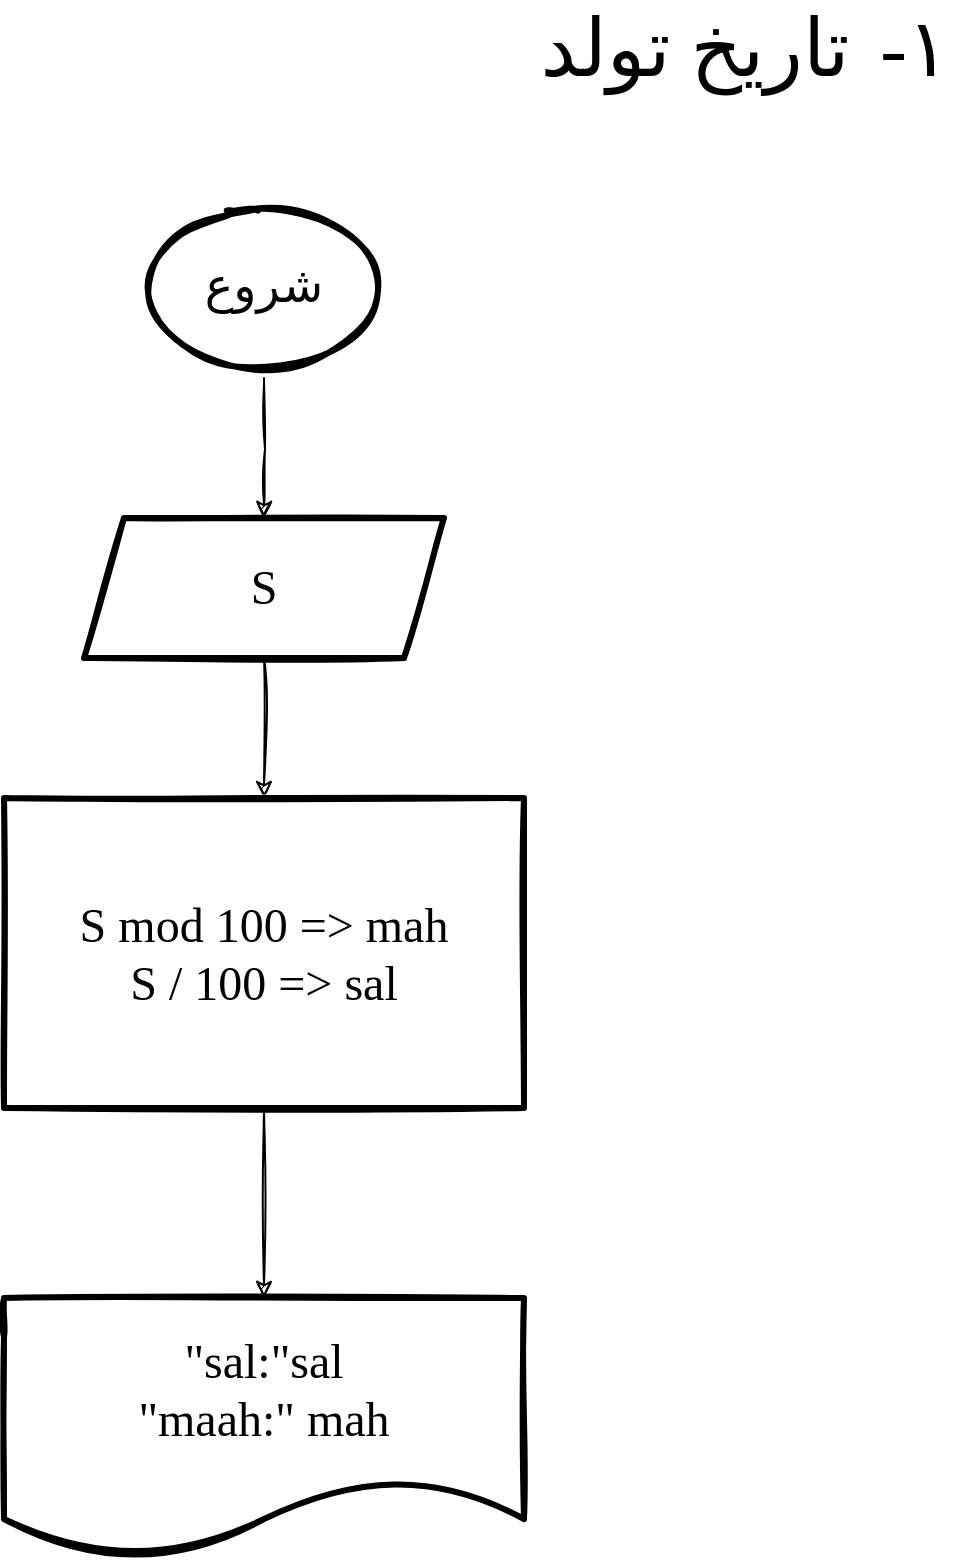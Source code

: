 <mxfile version="14.1.5" type="device" pages="7"><diagram id="yz7bOwRGb3T482qM5Wra" name="1- تاریخ تولد"><mxGraphModel dx="942" dy="675" grid="1" gridSize="10" guides="1" tooltips="1" connect="1" arrows="1" fold="1" page="1" pageScale="1" pageWidth="850" pageHeight="1100" math="0" shadow="0"><root><mxCell id="5HErdGWN1YpOFVbmdboZ-0"/><mxCell id="5HErdGWN1YpOFVbmdboZ-1" parent="5HErdGWN1YpOFVbmdboZ-0"/><mxCell id="5HErdGWN1YpOFVbmdboZ-4" value="" style="edgeStyle=orthogonalEdgeStyle;rounded=0;sketch=1;orthogonalLoop=1;jettySize=auto;html=1;fontFamily=Lucida Console;fontSize=24;" parent="5HErdGWN1YpOFVbmdboZ-1" target="5HErdGWN1YpOFVbmdboZ-3" edge="1"><mxGeometry relative="1" as="geometry"><mxPoint x="390" y="255" as="sourcePoint"/></mxGeometry></mxCell><mxCell id="5HErdGWN1YpOFVbmdboZ-2" value="&lt;font face=&quot;Courier New&quot;&gt;شروع&lt;/font&gt;" style="ellipse;whiteSpace=wrap;html=1;sketch=1;strokeWidth=3;fontSize=24;fontFamily=Lucida Console;" parent="5HErdGWN1YpOFVbmdboZ-1" vertex="1"><mxGeometry x="330" y="170" width="120" height="80" as="geometry"/></mxCell><mxCell id="5HErdGWN1YpOFVbmdboZ-6" value="" style="edgeStyle=orthogonalEdgeStyle;rounded=0;sketch=1;orthogonalLoop=1;jettySize=auto;html=1;fontFamily=Lucida Console;fontSize=24;" parent="5HErdGWN1YpOFVbmdboZ-1" source="5HErdGWN1YpOFVbmdboZ-3" target="5HErdGWN1YpOFVbmdboZ-5" edge="1"><mxGeometry relative="1" as="geometry"/></mxCell><mxCell id="5HErdGWN1YpOFVbmdboZ-3" value="S" style="shape=parallelogram;perimeter=parallelogramPerimeter;whiteSpace=wrap;html=1;fixedSize=1;fontFamily=Lucida Console;fontSize=24;strokeWidth=3;sketch=1;" parent="5HErdGWN1YpOFVbmdboZ-1" vertex="1"><mxGeometry x="300" y="325" width="180" height="70" as="geometry"/></mxCell><mxCell id="5HErdGWN1YpOFVbmdboZ-8" value="" style="edgeStyle=orthogonalEdgeStyle;rounded=0;sketch=1;orthogonalLoop=1;jettySize=auto;html=1;fontFamily=Lucida Console;fontSize=24;" parent="5HErdGWN1YpOFVbmdboZ-1" source="5HErdGWN1YpOFVbmdboZ-5" target="5HErdGWN1YpOFVbmdboZ-7" edge="1"><mxGeometry relative="1" as="geometry"/></mxCell><mxCell id="5HErdGWN1YpOFVbmdboZ-5" value="S mod 100 =&amp;gt; mah&lt;br&gt;S / 100 =&amp;gt;&amp;nbsp;sal" style="whiteSpace=wrap;html=1;fontFamily=Lucida Console;fontSize=24;strokeWidth=3;sketch=1;" parent="5HErdGWN1YpOFVbmdboZ-1" vertex="1"><mxGeometry x="260" y="465" width="260" height="155" as="geometry"/></mxCell><mxCell id="5HErdGWN1YpOFVbmdboZ-7" value="&quot;sal:&quot;sal&lt;br&gt;&quot;maah:&quot; mah" style="shape=document;whiteSpace=wrap;html=1;boundedLbl=1;fontFamily=Lucida Console;fontSize=24;strokeWidth=3;sketch=1;" parent="5HErdGWN1YpOFVbmdboZ-1" vertex="1"><mxGeometry x="260" y="715" width="260" height="130" as="geometry"/></mxCell><mxCell id="VR4wOtwP9WhYUZMDkhCd-0" value="&lt;font style=&quot;font-size: 40px&quot;&gt;تاریخ تولد&amp;nbsp;&lt;/font&gt;" style="text;html=1;align=center;verticalAlign=middle;resizable=0;points=[];autosize=1;fontSize=24;fontFamily=Lucida Console;" parent="5HErdGWN1YpOFVbmdboZ-1" vertex="1"><mxGeometry x="520" y="70" width="180" height="40" as="geometry"/></mxCell><mxCell id="VR4wOtwP9WhYUZMDkhCd-1" value="&lt;font style=&quot;font-size: 40px&quot;&gt;-۱&lt;/font&gt;" style="text;html=1;align=center;verticalAlign=middle;resizable=0;points=[];autosize=1;fontSize=24;fontFamily=Lucida Console;" parent="5HErdGWN1YpOFVbmdboZ-1" vertex="1"><mxGeometry x="690" y="70" width="50" height="40" as="geometry"/></mxCell></root></mxGraphModel></diagram><diagram id="3a0stFvYdftRq0-ZVwkB" name="2- اعداد اول"><mxGraphModel dx="868" dy="568" grid="1" gridSize="10" guides="1" tooltips="1" connect="1" arrows="1" fold="1" page="1" pageScale="1" pageWidth="850" pageHeight="1100" math="0" shadow="0"><root><mxCell id="0ofo20PWHca_3giNH700-0"/><mxCell id="0ofo20PWHca_3giNH700-1" parent="0ofo20PWHca_3giNH700-0"/><mxCell id="0ofo20PWHca_3giNH700-4" value="" style="edgeStyle=orthogonalEdgeStyle;rounded=0;sketch=1;orthogonalLoop=1;jettySize=auto;html=1;fontFamily=Lucida Console;fontSize=24;strokeWidth=2;endArrow=classic;endFill=1;" parent="0ofo20PWHca_3giNH700-1" source="0ofo20PWHca_3giNH700-2" target="0ofo20PWHca_3giNH700-3" edge="1"><mxGeometry relative="1" as="geometry"/></mxCell><mxCell id="0ofo20PWHca_3giNH700-2" value="شروع" style="ellipse;whiteSpace=wrap;html=1;sketch=1;strokeWidth=3;fontFamily=Lucida Console;fontSize=24;" parent="0ofo20PWHca_3giNH700-1" vertex="1"><mxGeometry x="360" y="80" width="120" height="80" as="geometry"/></mxCell><mxCell id="0ofo20PWHca_3giNH700-34" value="" style="edgeStyle=orthogonalEdgeStyle;rounded=0;sketch=1;orthogonalLoop=1;jettySize=auto;html=1;endArrow=classic;endFill=1;strokeWidth=2;fontFamily=Lucida Console;fontSize=24;" parent="0ofo20PWHca_3giNH700-1" source="0ofo20PWHca_3giNH700-3" target="0ofo20PWHca_3giNH700-33" edge="1"><mxGeometry relative="1" as="geometry"/></mxCell><mxCell id="0ofo20PWHca_3giNH700-3" value="a,b" style="shape=parallelogram;perimeter=parallelogramPerimeter;whiteSpace=wrap;html=1;fixedSize=1;fontFamily=Lucida Console;fontSize=24;strokeWidth=3;sketch=1;" parent="0ofo20PWHca_3giNH700-1" vertex="1"><mxGeometry x="330" y="220" width="180" height="80" as="geometry"/></mxCell><mxCell id="0ofo20PWHca_3giNH700-18" value="" style="edgeStyle=orthogonalEdgeStyle;rounded=0;sketch=1;orthogonalLoop=1;jettySize=auto;html=1;endArrow=classic;endFill=1;strokeWidth=2;fontFamily=Lucida Console;fontSize=24;" parent="0ofo20PWHca_3giNH700-1" source="0ofo20PWHca_3giNH700-10" target="0ofo20PWHca_3giNH700-17" edge="1"><mxGeometry relative="1" as="geometry"/></mxCell><mxCell id="0ofo20PWHca_3giNH700-10" value="i = 1" style="rounded=0;whiteSpace=wrap;html=1;sketch=1;strokeWidth=3;fontFamily=Lucida Console;fontSize=24;" parent="0ofo20PWHca_3giNH700-1" vertex="1"><mxGeometry x="360" y="1140" width="120" height="60" as="geometry"/></mxCell><mxCell id="0ofo20PWHca_3giNH700-14" value="" style="edgeStyle=orthogonalEdgeStyle;rounded=0;sketch=1;orthogonalLoop=1;jettySize=auto;html=1;endArrow=classic;endFill=1;strokeWidth=2;fontFamily=Lucida Console;fontSize=24;entryX=0.5;entryY=0;entryDx=0;entryDy=0;" parent="0ofo20PWHca_3giNH700-1" source="0ofo20PWHca_3giNH700-11" target="0ofo20PWHca_3giNH700-17" edge="1"><mxGeometry relative="1" as="geometry"><mxPoint x="580" y="1240" as="targetPoint"/><Array as="points"><mxPoint x="630" y="1460"/><mxPoint x="630" y="1240"/><mxPoint x="420" y="1240"/></Array></mxGeometry></mxCell><mxCell id="0ofo20PWHca_3giNH700-27" style="edgeStyle=orthogonalEdgeStyle;rounded=0;sketch=1;orthogonalLoop=1;jettySize=auto;html=1;entryX=0.5;entryY=0;entryDx=0;entryDy=0;endArrow=classic;endFill=1;strokeWidth=2;fontFamily=Lucida Console;fontSize=24;" parent="0ofo20PWHca_3giNH700-1" source="0ofo20PWHca_3giNH700-11" target="0ofo20PWHca_3giNH700-26" edge="1"><mxGeometry relative="1" as="geometry"/></mxCell><mxCell id="0ofo20PWHca_3giNH700-11" value="from mod i == 0" style="rhombus;whiteSpace=wrap;html=1;rounded=0;fontFamily=Lucida Console;fontSize=24;strokeWidth=3;sketch=1;" parent="0ofo20PWHca_3giNH700-1" vertex="1"><mxGeometry x="327.5" y="1370" width="185" height="180" as="geometry"/></mxCell><mxCell id="0ofo20PWHca_3giNH700-19" value="" style="edgeStyle=orthogonalEdgeStyle;rounded=0;sketch=1;orthogonalLoop=1;jettySize=auto;html=1;endArrow=classic;endFill=1;strokeWidth=2;fontFamily=Lucida Console;fontSize=24;" parent="0ofo20PWHca_3giNH700-1" source="0ofo20PWHca_3giNH700-17" target="0ofo20PWHca_3giNH700-11" edge="1"><mxGeometry relative="1" as="geometry"/></mxCell><mxCell id="0ofo20PWHca_3giNH700-17" value="i + 1 =&amp;gt; i" style="rounded=0;whiteSpace=wrap;html=1;sketch=1;strokeWidth=3;fontFamily=Lucida Console;fontSize=24;" parent="0ofo20PWHca_3giNH700-1" vertex="1"><mxGeometry x="360" y="1270" width="120" height="60" as="geometry"/></mxCell><mxCell id="0ofo20PWHca_3giNH700-20" value="False" style="text;html=1;align=center;verticalAlign=middle;resizable=0;points=[];autosize=1;fontSize=24;fontFamily=Lucida Console;" parent="0ofo20PWHca_3giNH700-1" vertex="1"><mxGeometry x="520" y="1420" width="70" height="30" as="geometry"/></mxCell><mxCell id="0ofo20PWHca_3giNH700-22" value="True" style="text;html=1;align=center;verticalAlign=middle;resizable=0;points=[];autosize=1;fontSize=24;fontFamily=Lucida Console;" parent="0ofo20PWHca_3giNH700-1" vertex="1"><mxGeometry x="430" y="1560" width="60" height="30" as="geometry"/></mxCell><mxCell id="0ofo20PWHca_3giNH700-52" style="edgeStyle=orthogonalEdgeStyle;rounded=0;sketch=1;orthogonalLoop=1;jettySize=auto;html=1;endArrow=classic;endFill=1;strokeWidth=2;fontFamily=Lucida Console;fontSize=24;entryX=0.5;entryY=0;entryDx=0;entryDy=0;" parent="0ofo20PWHca_3giNH700-1" source="0ofo20PWHca_3giNH700-26" target="0ofo20PWHca_3giNH700-43" edge="1"><mxGeometry relative="1" as="geometry"><mxPoint x="730" y="630" as="targetPoint"/><Array as="points"><mxPoint x="800" y="1685"/><mxPoint x="800" y="600"/><mxPoint x="420" y="600"/></Array></mxGeometry></mxCell><mxCell id="0ofo20PWHca_3giNH700-57" value="" style="edgeStyle=orthogonalEdgeStyle;rounded=0;sketch=1;orthogonalLoop=1;jettySize=auto;html=1;endArrow=classic;endFill=1;strokeWidth=2;fontFamily=Lucida Console;fontSize=24;" parent="0ofo20PWHca_3giNH700-1" source="0ofo20PWHca_3giNH700-26" target="0ofo20PWHca_3giNH700-56" edge="1"><mxGeometry relative="1" as="geometry"/></mxCell><mxCell id="0ofo20PWHca_3giNH700-26" value="i &amp;lt; from" style="rhombus;whiteSpace=wrap;html=1;sketch=1;strokeWidth=3;fontFamily=Lucida Console;fontSize=24;" parent="0ofo20PWHca_3giNH700-1" vertex="1"><mxGeometry x="320" y="1600" width="200" height="170" as="geometry"/></mxCell><mxCell id="0ofo20PWHca_3giNH700-36" value="" style="edgeStyle=orthogonalEdgeStyle;rounded=0;sketch=1;orthogonalLoop=1;jettySize=auto;html=1;endArrow=classic;endFill=1;strokeWidth=2;fontFamily=Lucida Console;fontSize=24;" parent="0ofo20PWHca_3giNH700-1" source="0ofo20PWHca_3giNH700-33" target="0ofo20PWHca_3giNH700-35" edge="1"><mxGeometry relative="1" as="geometry"/></mxCell><mxCell id="0ofo20PWHca_3giNH700-38" value="" style="edgeStyle=orthogonalEdgeStyle;rounded=0;sketch=1;orthogonalLoop=1;jettySize=auto;html=1;endArrow=classic;endFill=1;strokeWidth=2;fontFamily=Lucida Console;fontSize=24;" parent="0ofo20PWHca_3giNH700-1" source="0ofo20PWHca_3giNH700-33" target="0ofo20PWHca_3giNH700-37" edge="1"><mxGeometry relative="1" as="geometry"/></mxCell><mxCell id="0ofo20PWHca_3giNH700-33" value="b &amp;gt; a" style="rhombus;whiteSpace=wrap;html=1;fontFamily=Lucida Console;fontSize=24;strokeWidth=3;sketch=1;" parent="0ofo20PWHca_3giNH700-1" vertex="1"><mxGeometry x="335" y="370" width="170" height="150" as="geometry"/></mxCell><mxCell id="0ofo20PWHca_3giNH700-44" style="edgeStyle=orthogonalEdgeStyle;rounded=0;sketch=1;orthogonalLoop=1;jettySize=auto;html=1;entryX=0.5;entryY=0;entryDx=0;entryDy=0;endArrow=classic;endFill=1;strokeWidth=2;fontFamily=Lucida Console;fontSize=24;" parent="0ofo20PWHca_3giNH700-1" source="0ofo20PWHca_3giNH700-35" target="0ofo20PWHca_3giNH700-43" edge="1"><mxGeometry relative="1" as="geometry"><Array as="points"><mxPoint x="710" y="560"/><mxPoint x="420" y="560"/></Array></mxGeometry></mxCell><mxCell id="0ofo20PWHca_3giNH700-35" value="from = a - 1&lt;br&gt;to = b + 1" style="whiteSpace=wrap;html=1;fontFamily=Lucida Console;fontSize=24;strokeWidth=3;sketch=1;" parent="0ofo20PWHca_3giNH700-1" vertex="1"><mxGeometry x="610" y="397.5" width="200" height="95" as="geometry"/></mxCell><mxCell id="0ofo20PWHca_3giNH700-45" style="edgeStyle=orthogonalEdgeStyle;rounded=0;sketch=1;orthogonalLoop=1;jettySize=auto;html=1;entryX=0.5;entryY=0;entryDx=0;entryDy=0;endArrow=classic;endFill=1;strokeWidth=2;fontFamily=Lucida Console;fontSize=24;" parent="0ofo20PWHca_3giNH700-1" source="0ofo20PWHca_3giNH700-37" target="0ofo20PWHca_3giNH700-43" edge="1"><mxGeometry relative="1" as="geometry"><Array as="points"><mxPoint x="115" y="560"/><mxPoint x="420" y="560"/></Array></mxGeometry></mxCell><mxCell id="0ofo20PWHca_3giNH700-37" value="from = b - 1&amp;nbsp;&lt;br&gt;to = a + 1" style="whiteSpace=wrap;html=1;fontFamily=Lucida Console;fontSize=24;strokeWidth=3;sketch=1;" parent="0ofo20PWHca_3giNH700-1" vertex="1"><mxGeometry x="10" y="402.5" width="210" height="85" as="geometry"/></mxCell><mxCell id="0ofo20PWHca_3giNH700-39" value="False" style="text;html=1;align=center;verticalAlign=middle;resizable=0;points=[];autosize=1;fontSize=24;fontFamily=Lucida Console;" parent="0ofo20PWHca_3giNH700-1" vertex="1"><mxGeometry x="265" y="410" width="70" height="30" as="geometry"/></mxCell><mxCell id="0ofo20PWHca_3giNH700-40" value="True" style="text;html=1;align=center;verticalAlign=middle;resizable=0;points=[];autosize=1;fontSize=24;fontFamily=Lucida Console;" parent="0ofo20PWHca_3giNH700-1" vertex="1"><mxGeometry x="520" y="410" width="60" height="30" as="geometry"/></mxCell><mxCell id="0ofo20PWHca_3giNH700-47" value="" style="edgeStyle=orthogonalEdgeStyle;rounded=0;sketch=1;orthogonalLoop=1;jettySize=auto;html=1;endArrow=classic;endFill=1;strokeWidth=2;fontFamily=Lucida Console;fontSize=24;" parent="0ofo20PWHca_3giNH700-1" source="0ofo20PWHca_3giNH700-43" target="0ofo20PWHca_3giNH700-46" edge="1"><mxGeometry relative="1" as="geometry"/></mxCell><mxCell id="0ofo20PWHca_3giNH700-43" value="from + 1 =&amp;gt; from" style="whiteSpace=wrap;html=1;sketch=1;strokeWidth=3;fontFamily=Lucida Console;fontSize=24;" parent="0ofo20PWHca_3giNH700-1" vertex="1"><mxGeometry x="282.5" y="680" width="275" height="80" as="geometry"/></mxCell><mxCell id="0ofo20PWHca_3giNH700-49" value="" style="edgeStyle=orthogonalEdgeStyle;rounded=0;sketch=1;orthogonalLoop=1;jettySize=auto;html=1;endArrow=classic;endFill=1;strokeWidth=2;fontFamily=Lucida Console;fontSize=24;" parent="0ofo20PWHca_3giNH700-1" source="0ofo20PWHca_3giNH700-46" target="0ofo20PWHca_3giNH700-48" edge="1"><mxGeometry relative="1" as="geometry"/></mxCell><mxCell id="0ofo20PWHca_3giNH700-51" style="edgeStyle=orthogonalEdgeStyle;rounded=0;sketch=1;orthogonalLoop=1;jettySize=auto;html=1;entryX=0.5;entryY=0;entryDx=0;entryDy=0;endArrow=classic;endFill=1;strokeWidth=2;fontFamily=Lucida Console;fontSize=24;" parent="0ofo20PWHca_3giNH700-1" source="0ofo20PWHca_3giNH700-46" target="0ofo20PWHca_3giNH700-10" edge="1"><mxGeometry relative="1" as="geometry"/></mxCell><mxCell id="0ofo20PWHca_3giNH700-46" value="from == to" style="rhombus;whiteSpace=wrap;html=1;fontFamily=Lucida Console;fontSize=24;strokeWidth=3;sketch=1;" parent="0ofo20PWHca_3giNH700-1" vertex="1"><mxGeometry x="320" y="860" width="200" height="180" as="geometry"/></mxCell><mxCell id="0ofo20PWHca_3giNH700-48" value="End" style="ellipse;whiteSpace=wrap;html=1;fontFamily=Lucida Console;fontSize=24;strokeWidth=3;sketch=1;" parent="0ofo20PWHca_3giNH700-1" vertex="1"><mxGeometry x="30" y="910" width="120" height="80" as="geometry"/></mxCell><mxCell id="0ofo20PWHca_3giNH700-50" value="True" style="text;html=1;align=center;verticalAlign=middle;resizable=0;points=[];autosize=1;fontSize=24;fontFamily=Lucida Console;" parent="0ofo20PWHca_3giNH700-1" vertex="1"><mxGeometry x="260" y="905" width="60" height="30" as="geometry"/></mxCell><mxCell id="0ofo20PWHca_3giNH700-53" value="True" style="text;html=1;align=center;verticalAlign=middle;resizable=0;points=[];autosize=1;fontSize=24;fontFamily=Lucida Console;" parent="0ofo20PWHca_3giNH700-1" vertex="1"><mxGeometry x="530" y="1650" width="60" height="30" as="geometry"/></mxCell><mxCell id="0ofo20PWHca_3giNH700-58" style="edgeStyle=orthogonalEdgeStyle;rounded=0;sketch=1;orthogonalLoop=1;jettySize=auto;html=1;endArrow=classic;endFill=1;strokeWidth=2;fontFamily=Lucida Console;fontSize=24;entryX=0.5;entryY=0;entryDx=0;entryDy=0;" parent="0ofo20PWHca_3giNH700-1" source="0ofo20PWHca_3giNH700-56" target="0ofo20PWHca_3giNH700-43" edge="1"><mxGeometry relative="1" as="geometry"><mxPoint x="420" y="670" as="targetPoint"/><Array as="points"><mxPoint x="690" y="1880"/><mxPoint x="690" y="650"/><mxPoint x="420" y="650"/></Array></mxGeometry></mxCell><mxCell id="0ofo20PWHca_3giNH700-56" value="from" style="shape=document;whiteSpace=wrap;html=1;boundedLbl=1;fontFamily=Lucida Console;fontSize=24;strokeWidth=3;sketch=1;" parent="0ofo20PWHca_3giNH700-1" vertex="1"><mxGeometry x="360" y="1850" width="120" height="80" as="geometry"/></mxCell><mxCell id="5K2zvI6W73t5jmWoUdY9-0" value="&lt;font style=&quot;font-size: 40px&quot;&gt;اعداد اول&lt;/font&gt;" style="text;html=1;align=center;verticalAlign=middle;resizable=0;points=[];autosize=1;fontSize=24;fontFamily=Lucida Console;" parent="0ofo20PWHca_3giNH700-1" vertex="1"><mxGeometry x="545" y="50" width="170" height="40" as="geometry"/></mxCell><mxCell id="5K2zvI6W73t5jmWoUdY9-1" value="&lt;font style=&quot;font-size: 40px&quot;&gt;-۲&lt;/font&gt;" style="text;html=1;align=center;verticalAlign=middle;resizable=0;points=[];autosize=1;fontSize=24;fontFamily=Lucida Console;" parent="0ofo20PWHca_3giNH700-1" vertex="1"><mxGeometry x="710" y="50" width="50" height="40" as="geometry"/></mxCell></root></mxGraphModel></diagram><diagram id="99PLSgAdBNkMpC5cC577" name="3- ماکزیمم"><mxGraphModel dx="1021" dy="668" grid="1" gridSize="10" guides="1" tooltips="1" connect="1" arrows="1" fold="1" page="1" pageScale="1" pageWidth="850" pageHeight="1100" math="0" shadow="0"><root><mxCell id="ejHoywgh3crCMref3HKK-0"/><mxCell id="ejHoywgh3crCMref3HKK-1" parent="ejHoywgh3crCMref3HKK-0"/><mxCell id="RYKX9DKBfnuxP5Pyx-I0-0" value="&lt;font style=&quot;font-size: 40px&quot;&gt;ماکزیمم&lt;/font&gt;" style="text;html=1;align=center;verticalAlign=middle;resizable=0;points=[];autosize=1;fontSize=24;fontFamily=Lucida Console;sketch=1;" parent="ejHoywgh3crCMref3HKK-1" vertex="1"><mxGeometry x="605" y="30" width="150" height="40" as="geometry"/></mxCell><mxCell id="RYKX9DKBfnuxP5Pyx-I0-1" value="&lt;font style=&quot;font-size: 40px&quot;&gt;-۳&lt;/font&gt;" style="text;html=1;align=center;verticalAlign=middle;resizable=0;points=[];autosize=1;fontSize=24;fontFamily=Lucida Console;sketch=1;" parent="ejHoywgh3crCMref3HKK-1" vertex="1"><mxGeometry x="760" y="30" width="50" height="40" as="geometry"/></mxCell><mxCell id="Ud6IzXitJCRIDC1psK_5-2" value="" style="edgeStyle=orthogonalEdgeStyle;rounded=0;orthogonalLoop=1;jettySize=auto;html=1;endArrow=classic;endFill=1;strokeWidth=2;fontFamily=Lucida Console;fontSize=24;sketch=1;" parent="ejHoywgh3crCMref3HKK-1" source="Ud6IzXitJCRIDC1psK_5-0" target="Ud6IzXitJCRIDC1psK_5-1" edge="1"><mxGeometry relative="1" as="geometry"/></mxCell><mxCell id="Ud6IzXitJCRIDC1psK_5-0" value="شروع" style="ellipse;whiteSpace=wrap;html=1;strokeWidth=3;fontFamily=Lucida Console;fontSize=24;sketch=1;" parent="ejHoywgh3crCMref3HKK-1" vertex="1"><mxGeometry x="435" y="50" width="120" height="80" as="geometry"/></mxCell><mxCell id="Ud6IzXitJCRIDC1psK_5-14" value="" style="edgeStyle=orthogonalEdgeStyle;rounded=0;orthogonalLoop=1;jettySize=auto;html=1;endArrow=classic;endFill=1;strokeWidth=2;fontFamily=Lucida Console;fontSize=24;sketch=1;" parent="ejHoywgh3crCMref3HKK-1" source="Ud6IzXitJCRIDC1psK_5-1" target="Ud6IzXitJCRIDC1psK_5-13" edge="1"><mxGeometry relative="1" as="geometry"/></mxCell><mxCell id="Ud6IzXitJCRIDC1psK_5-1" value="n" style="shape=parallelogram;perimeter=parallelogramPerimeter;whiteSpace=wrap;html=1;fixedSize=1;fontFamily=Lucida Console;fontSize=24;strokeWidth=3;sketch=1;" parent="ejHoywgh3crCMref3HKK-1" vertex="1"><mxGeometry x="435" y="180" width="120" height="60" as="geometry"/></mxCell><mxCell id="Ud6IzXitJCRIDC1psK_5-26" value="" style="edgeStyle=orthogonalEdgeStyle;rounded=0;orthogonalLoop=1;jettySize=auto;html=1;endArrow=classic;endFill=1;strokeWidth=2;fontFamily=Lucida Console;fontSize=24;sketch=1;" parent="ejHoywgh3crCMref3HKK-1" source="Ud6IzXitJCRIDC1psK_5-7" edge="1"><mxGeometry relative="1" as="geometry"><mxPoint x="495" y="580" as="targetPoint"/></mxGeometry></mxCell><mxCell id="Ud6IzXitJCRIDC1psK_5-7" value="n - 1 =&amp;gt; n" style="whiteSpace=wrap;html=1;fontFamily=Lucida Console;fontSize=24;strokeWidth=3;sketch=1;" parent="ejHoywgh3crCMref3HKK-1" vertex="1"><mxGeometry x="435" y="460" width="120" height="60" as="geometry"/></mxCell><mxCell id="Ud6IzXitJCRIDC1psK_5-17" value="" style="edgeStyle=orthogonalEdgeStyle;rounded=0;orthogonalLoop=1;jettySize=auto;html=1;endArrow=classic;endFill=1;strokeWidth=2;fontFamily=Lucida Console;fontSize=24;sketch=1;" parent="ejHoywgh3crCMref3HKK-1" source="Ud6IzXitJCRIDC1psK_5-9" target="Ud6IzXitJCRIDC1psK_5-16" edge="1"><mxGeometry relative="1" as="geometry"><Array as="points"><mxPoint x="490" y="830"/><mxPoint x="490" y="830"/></Array></mxGeometry></mxCell><mxCell id="Ud6IzXitJCRIDC1psK_5-9" value="number" style="shape=parallelogram;perimeter=parallelogramPerimeter;whiteSpace=wrap;html=1;fixedSize=1;fontFamily=Lucida Console;fontSize=24;strokeWidth=3;sketch=1;" parent="ejHoywgh3crCMref3HKK-1" vertex="1"><mxGeometry x="410" y="580" width="160" height="80" as="geometry"/></mxCell><mxCell id="Ud6IzXitJCRIDC1psK_5-15" style="edgeStyle=orthogonalEdgeStyle;rounded=0;orthogonalLoop=1;jettySize=auto;html=1;entryX=0.5;entryY=0;entryDx=0;entryDy=0;endArrow=classic;endFill=1;strokeWidth=2;fontFamily=Lucida Console;fontSize=24;sketch=1;" parent="ejHoywgh3crCMref3HKK-1" source="Ud6IzXitJCRIDC1psK_5-13" target="Ud6IzXitJCRIDC1psK_5-7" edge="1"><mxGeometry relative="1" as="geometry"/></mxCell><mxCell id="Ud6IzXitJCRIDC1psK_5-13" value="G = 0" style="whiteSpace=wrap;html=1;fontFamily=Lucida Console;fontSize=24;strokeWidth=3;sketch=1;" parent="ejHoywgh3crCMref3HKK-1" vertex="1"><mxGeometry x="415" y="310" width="160" height="60" as="geometry"/></mxCell><mxCell id="Ud6IzXitJCRIDC1psK_5-19" value="" style="edgeStyle=orthogonalEdgeStyle;rounded=0;orthogonalLoop=1;jettySize=auto;html=1;endArrow=classic;endFill=1;strokeWidth=2;fontFamily=Lucida Console;fontSize=24;sketch=1;" parent="ejHoywgh3crCMref3HKK-1" source="Ud6IzXitJCRIDC1psK_5-16" target="Ud6IzXitJCRIDC1psK_5-18" edge="1"><mxGeometry relative="1" as="geometry"/></mxCell><mxCell id="htG1Uxg16bbzVpx_3inT-8" style="edgeStyle=orthogonalEdgeStyle;rounded=0;sketch=1;orthogonalLoop=1;jettySize=auto;html=1;entryX=0;entryY=0.5;entryDx=0;entryDy=0;strokeWidth=3;" parent="ejHoywgh3crCMref3HKK-1" source="Ud6IzXitJCRIDC1psK_5-16" target="htG1Uxg16bbzVpx_3inT-6" edge="1"><mxGeometry relative="1" as="geometry"><Array as="points"><mxPoint x="330" y="760"/><mxPoint x="330" y="1020"/></Array></mxGeometry></mxCell><mxCell id="Ud6IzXitJCRIDC1psK_5-16" value="number &amp;gt; G" style="rhombus;whiteSpace=wrap;html=1;fontFamily=Lucida Console;fontSize=24;strokeWidth=3;sketch=1;" parent="ejHoywgh3crCMref3HKK-1" vertex="1"><mxGeometry x="385" y="690" width="210" height="140" as="geometry"/></mxCell><mxCell id="htG1Uxg16bbzVpx_3inT-7" value="" style="edgeStyle=orthogonalEdgeStyle;rounded=0;sketch=1;orthogonalLoop=1;jettySize=auto;html=1;strokeWidth=3;" parent="ejHoywgh3crCMref3HKK-1" source="Ud6IzXitJCRIDC1psK_5-18" target="htG1Uxg16bbzVpx_3inT-6" edge="1"><mxGeometry relative="1" as="geometry"/></mxCell><mxCell id="Ud6IzXitJCRIDC1psK_5-18" value="G = number" style="whiteSpace=wrap;html=1;fontFamily=Lucida Console;fontSize=24;strokeWidth=3;sketch=1;" parent="ejHoywgh3crCMref3HKK-1" vertex="1"><mxGeometry x="420" y="880" width="140" height="60" as="geometry"/></mxCell><mxCell id="Ud6IzXitJCRIDC1psK_5-20" value="True" style="text;html=1;align=center;verticalAlign=middle;resizable=0;points=[];autosize=1;fontSize=24;fontFamily=Lucida Console;sketch=1;" parent="ejHoywgh3crCMref3HKK-1" vertex="1"><mxGeometry x="425" y="830" width="60" height="30" as="geometry"/></mxCell><mxCell id="Ud6IzXitJCRIDC1psK_5-36" value="" style="edgeStyle=orthogonalEdgeStyle;rounded=0;orthogonalLoop=1;jettySize=auto;html=1;endArrow=classic;endFill=1;strokeWidth=2;fontFamily=Lucida Console;fontSize=24;sketch=1;" parent="ejHoywgh3crCMref3HKK-1" source="Ud6IzXitJCRIDC1psK_5-33" target="Ud6IzXitJCRIDC1psK_5-35" edge="1"><mxGeometry relative="1" as="geometry"/></mxCell><mxCell id="Ud6IzXitJCRIDC1psK_5-33" value="G" style="shape=document;whiteSpace=wrap;html=1;boundedLbl=1;fontFamily=Lucida Console;fontSize=24;strokeWidth=3;sketch=1;" parent="ejHoywgh3crCMref3HKK-1" vertex="1"><mxGeometry x="650" y="920" width="120" height="80" as="geometry"/></mxCell><mxCell id="Ud6IzXitJCRIDC1psK_5-35" value="End" style="ellipse;whiteSpace=wrap;html=1;fontFamily=Lucida Console;fontSize=24;strokeWidth=3;sketch=1;" parent="ejHoywgh3crCMref3HKK-1" vertex="1"><mxGeometry x="650" y="770" width="120" height="80" as="geometry"/></mxCell><mxCell id="htG1Uxg16bbzVpx_3inT-12" style="edgeStyle=orthogonalEdgeStyle;rounded=0;sketch=1;orthogonalLoop=1;jettySize=auto;html=1;entryX=0;entryY=0.5;entryDx=0;entryDy=0;strokeWidth=3;fontSize=24;" parent="ejHoywgh3crCMref3HKK-1" source="htG1Uxg16bbzVpx_3inT-6" target="Ud6IzXitJCRIDC1psK_5-33" edge="1"><mxGeometry relative="1" as="geometry"/></mxCell><mxCell id="htG1Uxg16bbzVpx_3inT-13" style="edgeStyle=orthogonalEdgeStyle;rounded=0;sketch=1;orthogonalLoop=1;jettySize=auto;html=1;strokeWidth=3;fontSize=24;entryX=0.5;entryY=0;entryDx=0;entryDy=0;" parent="ejHoywgh3crCMref3HKK-1" source="htG1Uxg16bbzVpx_3inT-6" target="Ud6IzXitJCRIDC1psK_5-7" edge="1"><mxGeometry relative="1" as="geometry"><mxPoint x="440" y="400" as="targetPoint"/><Array as="points"><mxPoint x="490" y="1080"/><mxPoint x="210" y="1080"/><mxPoint x="210" y="420"/><mxPoint x="495" y="420"/></Array></mxGeometry></mxCell><mxCell id="htG1Uxg16bbzVpx_3inT-6" value="n &amp;lt; 0" style="rhombus;whiteSpace=wrap;html=1;sketch=1;strokeWidth=3;fontFamily=Lucida Console;fontSize=24;" parent="ejHoywgh3crCMref3HKK-1" vertex="1"><mxGeometry x="435" y="970" width="110" height="100" as="geometry"/></mxCell><mxCell id="htG1Uxg16bbzVpx_3inT-9" value="&lt;font style=&quot;font-size: 24px&quot;&gt;False&lt;/font&gt;" style="text;html=1;align=center;verticalAlign=middle;resizable=0;points=[];autosize=1;" parent="ejHoywgh3crCMref3HKK-1" vertex="1"><mxGeometry x="325" y="720" width="70" height="20" as="geometry"/></mxCell><mxCell id="htG1Uxg16bbzVpx_3inT-14" value="True" style="text;html=1;align=center;verticalAlign=middle;resizable=0;points=[];autosize=1;fontSize=24;fontFamily=Lucida Console;sketch=1;" parent="ejHoywgh3crCMref3HKK-1" vertex="1"><mxGeometry x="530" y="980" width="60" height="30" as="geometry"/></mxCell><mxCell id="htG1Uxg16bbzVpx_3inT-15" value="&lt;font style=&quot;font-size: 24px&quot;&gt;False&lt;/font&gt;" style="text;html=1;align=center;verticalAlign=middle;resizable=0;points=[];autosize=1;" parent="ejHoywgh3crCMref3HKK-1" vertex="1"><mxGeometry x="380" y="1050" width="70" height="20" as="geometry"/></mxCell></root></mxGraphModel></diagram><diagram id="EcpIF47yg03n-5kNbgRX" name="4-عدد خود مقلوب"><mxGraphModel dx="1447" dy="947" grid="1" gridSize="10" guides="1" tooltips="1" connect="1" arrows="1" fold="1" page="1" pageScale="1" pageWidth="850" pageHeight="1100" math="0" shadow="0"><root><mxCell id="0"/><mxCell id="1" parent="0"/><mxCell id="zlQDrufVlGlaCiSPLiZe-7" value="" style="edgeStyle=orthogonalEdgeStyle;rounded=1;sketch=1;orthogonalLoop=1;jettySize=auto;html=1;fontSize=24;" parent="1" source="zlQDrufVlGlaCiSPLiZe-1" target="zlQDrufVlGlaCiSPLiZe-2" edge="1"><mxGeometry relative="1" as="geometry"/></mxCell><mxCell id="zlQDrufVlGlaCiSPLiZe-1" value="شروع" style="ellipse;whiteSpace=wrap;html=1;strokeWidth=3;fontSize=24;sketch=1;" parent="1" vertex="1"><mxGeometry x="350" y="20" width="120" height="80" as="geometry"/></mxCell><mxCell id="zlQDrufVlGlaCiSPLiZe-4" value="" style="edgeStyle=orthogonalEdgeStyle;rounded=1;sketch=1;orthogonalLoop=1;jettySize=auto;html=1;fontSize=24;" parent="1" source="zlQDrufVlGlaCiSPLiZe-2" target="zlQDrufVlGlaCiSPLiZe-3" edge="1"><mxGeometry relative="1" as="geometry"/></mxCell><mxCell id="zlQDrufVlGlaCiSPLiZe-2" value="X" style="shape=parallelogram;perimeter=parallelogramPerimeter;whiteSpace=wrap;html=1;fixedSize=1;rounded=0;sketch=1;fontSize=24;" parent="1" vertex="1"><mxGeometry x="290" y="190" width="240" height="80" as="geometry"/></mxCell><mxCell id="zlQDrufVlGlaCiSPLiZe-6" value="" style="edgeStyle=orthogonalEdgeStyle;rounded=1;sketch=1;orthogonalLoop=1;jettySize=auto;html=1;fontSize=24;" parent="1" source="zlQDrufVlGlaCiSPLiZe-3" target="zlQDrufVlGlaCiSPLiZe-5" edge="1"><mxGeometry relative="1" as="geometry"/></mxCell><mxCell id="zlQDrufVlGlaCiSPLiZe-3" value="Reverse = 0&lt;br&gt;y = x" style="whiteSpace=wrap;html=1;rounded=0;fontSize=24;sketch=1;" parent="1" vertex="1"><mxGeometry x="295" y="360" width="230" height="110" as="geometry"/></mxCell><mxCell id="zlQDrufVlGlaCiSPLiZe-11" value="" style="edgeStyle=orthogonalEdgeStyle;rounded=1;sketch=1;orthogonalLoop=1;jettySize=auto;html=1;fontSize=24;" parent="1" source="zlQDrufVlGlaCiSPLiZe-5" target="zlQDrufVlGlaCiSPLiZe-10" edge="1"><mxGeometry relative="1" as="geometry"/></mxCell><mxCell id="zlQDrufVlGlaCiSPLiZe-5" value="x % 10 =&amp;gt; tmp&lt;br&gt;&lt;br&gt;x /= 10&lt;br&gt;&lt;br&gt;(reverse * 10) + tmp =&amp;gt; reverse" style="whiteSpace=wrap;html=1;rounded=0;fontSize=24;sketch=1;" parent="1" vertex="1"><mxGeometry x="215.63" y="570" width="388.75" height="180" as="geometry"/></mxCell><mxCell id="zlQDrufVlGlaCiSPLiZe-12" style="edgeStyle=orthogonalEdgeStyle;rounded=1;sketch=1;orthogonalLoop=1;jettySize=auto;html=1;fontSize=24;entryX=0.5;entryY=0;entryDx=0;entryDy=0;" parent="1" source="zlQDrufVlGlaCiSPLiZe-10" target="zlQDrufVlGlaCiSPLiZe-5" edge="1"><mxGeometry relative="1" as="geometry"><mxPoint x="740" y="520" as="targetPoint"/><Array as="points"><mxPoint x="750" y="914"/><mxPoint x="750" y="520"/><mxPoint x="410" y="520"/></Array></mxGeometry></mxCell><mxCell id="zlQDrufVlGlaCiSPLiZe-19" value="" style="edgeStyle=orthogonalEdgeStyle;rounded=1;sketch=1;orthogonalLoop=1;jettySize=auto;html=1;fontSize=24;" parent="1" source="zlQDrufVlGlaCiSPLiZe-10" target="zlQDrufVlGlaCiSPLiZe-18" edge="1"><mxGeometry relative="1" as="geometry"/></mxCell><mxCell id="zlQDrufVlGlaCiSPLiZe-10" value="x &amp;lt; 1" style="rhombus;whiteSpace=wrap;html=1;rounded=0;fontSize=24;sketch=1;" parent="1" vertex="1"><mxGeometry x="315" y="820" width="190" height="187.5" as="geometry"/></mxCell><mxCell id="zlQDrufVlGlaCiSPLiZe-13" value="False" style="text;html=1;align=center;verticalAlign=middle;resizable=0;points=[];autosize=1;fontSize=24;" parent="1" vertex="1"><mxGeometry x="540" y="870" width="70" height="30" as="geometry"/></mxCell><mxCell id="zlQDrufVlGlaCiSPLiZe-21" value="" style="edgeStyle=orthogonalEdgeStyle;rounded=1;sketch=1;orthogonalLoop=1;jettySize=auto;html=1;fontSize=24;" parent="1" source="zlQDrufVlGlaCiSPLiZe-18" target="zlQDrufVlGlaCiSPLiZe-20" edge="1"><mxGeometry relative="1" as="geometry"/></mxCell><mxCell id="zlQDrufVlGlaCiSPLiZe-23" value="" style="edgeStyle=orthogonalEdgeStyle;rounded=1;sketch=1;orthogonalLoop=1;jettySize=auto;html=1;fontSize=24;" parent="1" source="zlQDrufVlGlaCiSPLiZe-18" target="zlQDrufVlGlaCiSPLiZe-22" edge="1"><mxGeometry relative="1" as="geometry"/></mxCell><mxCell id="zlQDrufVlGlaCiSPLiZe-18" value="y == reverse" style="rhombus;whiteSpace=wrap;html=1;rounded=0;fontSize=24;sketch=1;" parent="1" vertex="1"><mxGeometry x="310" y="1150" width="200" height="218.75" as="geometry"/></mxCell><mxCell id="zlQDrufVlGlaCiSPLiZe-25" style="edgeStyle=orthogonalEdgeStyle;rounded=1;sketch=1;orthogonalLoop=1;jettySize=auto;html=1;entryX=0.5;entryY=0;entryDx=0;entryDy=0;fontSize=24;" parent="1" source="zlQDrufVlGlaCiSPLiZe-20" target="zlQDrufVlGlaCiSPLiZe-24" edge="1"><mxGeometry relative="1" as="geometry"/></mxCell><mxCell id="zlQDrufVlGlaCiSPLiZe-20" value="Yes" style="shape=document;whiteSpace=wrap;html=1;boundedLbl=1;rounded=0;fontSize=24;sketch=1;" parent="1" vertex="1"><mxGeometry x="630" y="1174.06" width="180" height="170.63" as="geometry"/></mxCell><mxCell id="zlQDrufVlGlaCiSPLiZe-26" style="edgeStyle=orthogonalEdgeStyle;rounded=1;sketch=1;orthogonalLoop=1;jettySize=auto;html=1;entryX=0;entryY=0.5;entryDx=0;entryDy=0;fontSize=24;" parent="1" source="zlQDrufVlGlaCiSPLiZe-22" target="zlQDrufVlGlaCiSPLiZe-24" edge="1"><mxGeometry relative="1" as="geometry"/></mxCell><mxCell id="zlQDrufVlGlaCiSPLiZe-22" value="No" style="shape=document;whiteSpace=wrap;html=1;boundedLbl=1;rounded=0;fontSize=24;sketch=1;" parent="1" vertex="1"><mxGeometry x="320" y="1440" width="180" height="131.88" as="geometry"/></mxCell><mxCell id="zlQDrufVlGlaCiSPLiZe-24" value="End" style="ellipse;whiteSpace=wrap;html=1;rounded=0;sketch=1;fontSize=24;" parent="1" vertex="1"><mxGeometry x="660" y="1465.94" width="120" height="80" as="geometry"/></mxCell><mxCell id="lZRXmjOfLaIDOeuY0Mdq-1" value="&lt;font style=&quot;font-size: 40px&quot;&gt;عدد خود مقلوب&lt;/font&gt;" style="text;html=1;align=center;verticalAlign=middle;resizable=0;points=[];autosize=1;fontSize=24;fontFamily=Lucida Console;" vertex="1" parent="1"><mxGeometry x="490" y="90" width="270" height="40" as="geometry"/></mxCell><mxCell id="lZRXmjOfLaIDOeuY0Mdq-2" value="&lt;font style=&quot;font-size: 40px&quot;&gt;-۴&lt;/font&gt;" style="text;html=1;align=center;verticalAlign=middle;resizable=0;points=[];autosize=1;fontSize=24;fontFamily=Lucida Console;" vertex="1" parent="1"><mxGeometry x="760" y="90" width="50" height="40" as="geometry"/></mxCell></root></mxGraphModel></diagram><diagram id="JHixMeWaxNMm9cqQ7_-9" name="5 - کامل بودن یا نبودن"><mxGraphModel dx="1736" dy="1136" grid="1" gridSize="10" guides="1" tooltips="1" connect="1" arrows="1" fold="1" page="1" pageScale="1" pageWidth="850" pageHeight="1100" math="0" shadow="0"><root><mxCell id="HsZozFvnBfSHTKEUcm0a-0"/><mxCell id="HsZozFvnBfSHTKEUcm0a-1" parent="HsZozFvnBfSHTKEUcm0a-0"/><mxCell id="2_95ubdAlAFLK7_g9P7e-0" value="&lt;font style=&quot;font-size: 40px&quot;&gt;کامل بودن یا نبودن&lt;/font&gt;" style="text;html=1;align=center;verticalAlign=middle;resizable=0;points=[];autosize=1;fontSize=24;fontFamily=Lucida Console;" vertex="1" parent="HsZozFvnBfSHTKEUcm0a-1"><mxGeometry x="460" y="30" width="320" height="40" as="geometry"/></mxCell><mxCell id="2_95ubdAlAFLK7_g9P7e-1" value="&lt;font style=&quot;font-size: 40px&quot;&gt;-5&lt;/font&gt;" style="text;html=1;align=center;verticalAlign=middle;resizable=0;points=[];autosize=1;fontSize=24;fontFamily=Lucida Console;" vertex="1" parent="HsZozFvnBfSHTKEUcm0a-1"><mxGeometry x="770" y="30" width="50" height="40" as="geometry"/></mxCell><mxCell id="zzjt1jAfAWm_i39gkAMs-2" value="" style="edgeStyle=orthogonalEdgeStyle;rounded=0;sketch=1;orthogonalLoop=1;jettySize=auto;html=1;endArrow=classic;endFill=1;strokeWidth=2;fontFamily=Lucida Console;fontSize=24;" edge="1" parent="HsZozFvnBfSHTKEUcm0a-1" target="zzjt1jAfAWm_i39gkAMs-1"><mxGeometry relative="1" as="geometry"><mxPoint x="390" y="200" as="sourcePoint"/></mxGeometry></mxCell><mxCell id="zzjt1jAfAWm_i39gkAMs-0" value="Start" style="ellipse;whiteSpace=wrap;html=1;sketch=1;strokeWidth=3;fontFamily=Lucida Console;fontSize=24;" vertex="1" parent="HsZozFvnBfSHTKEUcm0a-1"><mxGeometry x="330" y="120" width="120" height="80" as="geometry"/></mxCell><mxCell id="zzjt1jAfAWm_i39gkAMs-4" value="" style="edgeStyle=orthogonalEdgeStyle;rounded=0;sketch=1;orthogonalLoop=1;jettySize=auto;html=1;endArrow=classic;endFill=1;strokeWidth=2;fontFamily=Lucida Console;fontSize=24;" edge="1" parent="HsZozFvnBfSHTKEUcm0a-1" source="zzjt1jAfAWm_i39gkAMs-1" target="zzjt1jAfAWm_i39gkAMs-3"><mxGeometry relative="1" as="geometry"/></mxCell><mxCell id="zzjt1jAfAWm_i39gkAMs-1" value="N" style="shape=parallelogram;perimeter=parallelogramPerimeter;whiteSpace=wrap;html=1;fixedSize=1;fontFamily=Lucida Console;fontSize=24;strokeWidth=3;sketch=1;" vertex="1" parent="HsZozFvnBfSHTKEUcm0a-1"><mxGeometry x="330" y="240" width="120" height="60" as="geometry"/></mxCell><mxCell id="zzjt1jAfAWm_i39gkAMs-8" value="" style="edgeStyle=orthogonalEdgeStyle;rounded=0;sketch=1;orthogonalLoop=1;jettySize=auto;html=1;endArrow=classic;endFill=1;strokeWidth=2;fontFamily=Lucida Console;fontSize=24;" edge="1" parent="HsZozFvnBfSHTKEUcm0a-1" source="zzjt1jAfAWm_i39gkAMs-3" target="zzjt1jAfAWm_i39gkAMs-7"><mxGeometry relative="1" as="geometry"/></mxCell><mxCell id="zzjt1jAfAWm_i39gkAMs-3" value="number = N&lt;br&gt;sum = 0" style="whiteSpace=wrap;html=1;fontFamily=Lucida Console;fontSize=24;strokeWidth=3;sketch=1;" vertex="1" parent="HsZozFvnBfSHTKEUcm0a-1"><mxGeometry x="250" y="360" width="280" height="90" as="geometry"/></mxCell><mxCell id="zzjt1jAfAWm_i39gkAMs-11" value="" style="edgeStyle=orthogonalEdgeStyle;rounded=0;sketch=1;orthogonalLoop=1;jettySize=auto;html=1;endArrow=classic;endFill=1;strokeWidth=2;fontFamily=Lucida Console;fontSize=24;" edge="1" parent="HsZozFvnBfSHTKEUcm0a-1" source="zzjt1jAfAWm_i39gkAMs-5" target="zzjt1jAfAWm_i39gkAMs-10"><mxGeometry relative="1" as="geometry"/></mxCell><mxCell id="zzjt1jAfAWm_i39gkAMs-17" style="edgeStyle=orthogonalEdgeStyle;rounded=0;sketch=1;orthogonalLoop=1;jettySize=auto;html=1;endArrow=classic;endFill=1;strokeWidth=2;fontFamily=Lucida Console;fontSize=24;" edge="1" parent="HsZozFvnBfSHTKEUcm0a-1" source="zzjt1jAfAWm_i39gkAMs-5"><mxGeometry relative="1" as="geometry"><mxPoint x="390" y="540" as="targetPoint"/><Array as="points"><mxPoint x="390" y="1033"/><mxPoint x="820" y="1033"/><mxPoint x="820" y="490"/><mxPoint x="390" y="490"/></Array></mxGeometry></mxCell><mxCell id="zzjt1jAfAWm_i39gkAMs-5" value="N mod number == 0" style="rhombus;whiteSpace=wrap;html=1;fontFamily=Lucida Console;fontSize=24;strokeWidth=3;sketch=1;" vertex="1" parent="HsZozFvnBfSHTKEUcm0a-1"><mxGeometry x="252.5" y="820" width="275" height="185" as="geometry"/></mxCell><mxCell id="zzjt1jAfAWm_i39gkAMs-15" value="" style="edgeStyle=orthogonalEdgeStyle;rounded=0;sketch=1;orthogonalLoop=1;jettySize=auto;html=1;endArrow=classic;endFill=1;strokeWidth=2;fontFamily=Lucida Console;fontSize=24;" edge="1" parent="HsZozFvnBfSHTKEUcm0a-1" source="zzjt1jAfAWm_i39gkAMs-7" target="zzjt1jAfAWm_i39gkAMs-14"><mxGeometry relative="1" as="geometry"/></mxCell><mxCell id="zzjt1jAfAWm_i39gkAMs-7" value="&lt;span&gt;number - 1 =&amp;gt; number&lt;/span&gt;" style="whiteSpace=wrap;html=1;sketch=1;strokeWidth=3;fontFamily=Lucida Console;fontSize=24;" vertex="1" parent="HsZozFvnBfSHTKEUcm0a-1"><mxGeometry x="265" y="540" width="250" height="60" as="geometry"/></mxCell><mxCell id="zzjt1jAfAWm_i39gkAMs-13" style="edgeStyle=orthogonalEdgeStyle;rounded=0;sketch=1;orthogonalLoop=1;jettySize=auto;html=1;endArrow=classic;endFill=1;strokeWidth=2;fontFamily=Lucida Console;fontSize=24;entryX=0.5;entryY=0;entryDx=0;entryDy=0;" edge="1" parent="HsZozFvnBfSHTKEUcm0a-1" source="zzjt1jAfAWm_i39gkAMs-10" target="zzjt1jAfAWm_i39gkAMs-7"><mxGeometry relative="1" as="geometry"><mxPoint x="630" y="490" as="targetPoint"/><Array as="points"><mxPoint x="680" y="490"/><mxPoint x="390" y="490"/></Array></mxGeometry></mxCell><mxCell id="zzjt1jAfAWm_i39gkAMs-10" value="sum + number =&amp;gt; sum" style="whiteSpace=wrap;html=1;fontFamily=Lucida Console;fontSize=24;strokeWidth=3;sketch=1;" vertex="1" parent="HsZozFvnBfSHTKEUcm0a-1"><mxGeometry x="560" y="882.5" width="240" height="60" as="geometry"/></mxCell><mxCell id="zzjt1jAfAWm_i39gkAMs-16" value="" style="edgeStyle=orthogonalEdgeStyle;rounded=0;sketch=1;orthogonalLoop=1;jettySize=auto;html=1;endArrow=classic;endFill=1;strokeWidth=2;fontFamily=Lucida Console;fontSize=24;" edge="1" parent="HsZozFvnBfSHTKEUcm0a-1" source="zzjt1jAfAWm_i39gkAMs-14" target="zzjt1jAfAWm_i39gkAMs-5"><mxGeometry relative="1" as="geometry"/></mxCell><mxCell id="zzjt1jAfAWm_i39gkAMs-21" value="" style="edgeStyle=orthogonalEdgeStyle;rounded=0;sketch=1;orthogonalLoop=1;jettySize=auto;html=1;endArrow=classic;endFill=1;strokeWidth=2;fontFamily=Lucida Console;fontSize=24;" edge="1" parent="HsZozFvnBfSHTKEUcm0a-1" source="zzjt1jAfAWm_i39gkAMs-14" target="zzjt1jAfAWm_i39gkAMs-20"><mxGeometry relative="1" as="geometry"/></mxCell><mxCell id="zzjt1jAfAWm_i39gkAMs-14" value="number &amp;gt; 0" style="rhombus;whiteSpace=wrap;html=1;sketch=1;strokeWidth=3;fontFamily=Lucida Console;fontSize=24;" vertex="1" parent="HsZozFvnBfSHTKEUcm0a-1"><mxGeometry x="302.5" y="650" width="175" height="100" as="geometry"/></mxCell><mxCell id="zzjt1jAfAWm_i39gkAMs-18" value="True" style="text;html=1;align=center;verticalAlign=middle;resizable=0;points=[];autosize=1;fontSize=24;fontFamily=Lucida Console;" vertex="1" parent="HsZozFvnBfSHTKEUcm0a-1"><mxGeometry x="500" y="852.5" width="60" height="30" as="geometry"/></mxCell><mxCell id="zzjt1jAfAWm_i39gkAMs-19" value="False" style="text;html=1;align=center;verticalAlign=middle;resizable=0;points=[];autosize=1;fontSize=24;fontFamily=Lucida Console;" vertex="1" parent="HsZozFvnBfSHTKEUcm0a-1"><mxGeometry x="415" y="985" width="70" height="30" as="geometry"/></mxCell><mxCell id="zzjt1jAfAWm_i39gkAMs-23" value="" style="edgeStyle=orthogonalEdgeStyle;rounded=0;sketch=1;orthogonalLoop=1;jettySize=auto;html=1;endArrow=classic;endFill=1;strokeWidth=2;fontFamily=Lucida Console;fontSize=24;" edge="1" parent="HsZozFvnBfSHTKEUcm0a-1" source="zzjt1jAfAWm_i39gkAMs-20" target="zzjt1jAfAWm_i39gkAMs-22"><mxGeometry relative="1" as="geometry"/></mxCell><mxCell id="zzjt1jAfAWm_i39gkAMs-20" value="sum == N" style="rhombus;whiteSpace=wrap;html=1;fontFamily=Lucida Console;fontSize=24;strokeWidth=3;sketch=1;" vertex="1" parent="HsZozFvnBfSHTKEUcm0a-1"><mxGeometry x="90" y="622.5" width="195" height="155" as="geometry"/></mxCell><mxCell id="MUdyK4Rn2dukJvLV1WX4-2" style="edgeStyle=orthogonalEdgeStyle;rounded=0;sketch=1;orthogonalLoop=1;jettySize=auto;html=1;endArrow=classic;endFill=1;strokeWidth=2;fontFamily=Lucida Console;fontSize=24;" edge="1" parent="HsZozFvnBfSHTKEUcm0a-1" source="zzjt1jAfAWm_i39gkAMs-22"><mxGeometry relative="1" as="geometry"><mxPoint x="80" y="390" as="targetPoint"/></mxGeometry></mxCell><mxCell id="zzjt1jAfAWm_i39gkAMs-22" value="YES" style="shape=document;whiteSpace=wrap;html=1;boundedLbl=1;fontFamily=Lucida Console;fontSize=24;strokeWidth=3;sketch=1;" vertex="1" parent="HsZozFvnBfSHTKEUcm0a-1"><mxGeometry x="127.5" y="850" width="120" height="80" as="geometry"/></mxCell><mxCell id="zzjt1jAfAWm_i39gkAMs-24" value="True" style="text;html=1;align=center;verticalAlign=middle;resizable=0;points=[];autosize=1;fontSize=24;fontFamily=Lucida Console;" vertex="1" parent="HsZozFvnBfSHTKEUcm0a-1"><mxGeometry x="120" y="790" width="60" height="30" as="geometry"/></mxCell><mxCell id="zzjt1jAfAWm_i39gkAMs-25" value="" style="edgeStyle=orthogonalEdgeStyle;rounded=0;sketch=1;orthogonalLoop=1;jettySize=auto;html=1;endArrow=classic;endFill=1;strokeWidth=2;fontFamily=Lucida Console;fontSize=24;exitX=0.5;exitY=0;exitDx=0;exitDy=0;" edge="1" parent="HsZozFvnBfSHTKEUcm0a-1" target="zzjt1jAfAWm_i39gkAMs-26" source="zzjt1jAfAWm_i39gkAMs-20"><mxGeometry relative="1" as="geometry"><mxPoint x="120" y="330.0" as="sourcePoint"/></mxGeometry></mxCell><mxCell id="MUdyK4Rn2dukJvLV1WX4-1" style="edgeStyle=orthogonalEdgeStyle;rounded=0;sketch=1;orthogonalLoop=1;jettySize=auto;html=1;endArrow=classic;endFill=1;strokeWidth=2;fontFamily=Lucida Console;fontSize=24;" edge="1" parent="HsZozFvnBfSHTKEUcm0a-1" source="zzjt1jAfAWm_i39gkAMs-26"><mxGeometry relative="1" as="geometry"><mxPoint x="80" y="380" as="targetPoint"/></mxGeometry></mxCell><mxCell id="zzjt1jAfAWm_i39gkAMs-26" value="No" style="shape=document;whiteSpace=wrap;html=1;boundedLbl=1;fontFamily=Lucida Console;fontSize=24;strokeWidth=3;sketch=1;" vertex="1" parent="HsZozFvnBfSHTKEUcm0a-1"><mxGeometry x="127.5" y="460" width="120" height="80" as="geometry"/></mxCell><mxCell id="zzjt1jAfAWm_i39gkAMs-29" value="False" style="text;html=1;align=center;verticalAlign=middle;resizable=0;points=[];autosize=1;fontSize=24;fontFamily=Lucida Console;" vertex="1" parent="HsZozFvnBfSHTKEUcm0a-1"><mxGeometry x="110" y="580" width="70" height="30" as="geometry"/></mxCell><mxCell id="MUdyK4Rn2dukJvLV1WX4-0" value="End" style="ellipse;whiteSpace=wrap;html=1;sketch=1;strokeWidth=3;fontFamily=Lucida Console;fontSize=24;" vertex="1" parent="HsZozFvnBfSHTKEUcm0a-1"><mxGeometry x="20" y="300" width="120" height="80" as="geometry"/></mxCell></root></mxGraphModel></diagram><diagram id="fhjqu7NU6sMMLlQgTzrI" name="Page-8"><mxGraphModel dx="2586" dy="1136" grid="1" gridSize="10" guides="1" tooltips="1" connect="1" arrows="1" fold="1" page="1" pageScale="1" pageWidth="850" pageHeight="1100" math="0" shadow="0"><root><mxCell id="YKErHspaxNn31JOPqUtf-0"/><mxCell id="YKErHspaxNn31JOPqUtf-1" parent="YKErHspaxNn31JOPqUtf-0"/><mxCell id="5vGfMY4Vov7JiopheetP-68" value="" style="edgeStyle=orthogonalEdgeStyle;curved=0;rounded=1;orthogonalLoop=1;jettySize=auto;html=1;fontSize=24;sketch=1;" parent="YKErHspaxNn31JOPqUtf-1" source="5vGfMY4Vov7JiopheetP-66" target="5vGfMY4Vov7JiopheetP-67" edge="1"><mxGeometry relative="1" as="geometry"/></mxCell><mxCell id="5vGfMY4Vov7JiopheetP-66" value="Start" style="ellipse;whiteSpace=wrap;html=1;rounded=0;strokeWidth=3;fontSize=24;sketch=1;" parent="YKErHspaxNn31JOPqUtf-1" vertex="1"><mxGeometry x="-640" y="60" width="120" height="80" as="geometry"/></mxCell><mxCell id="5vGfMY4Vov7JiopheetP-71" value="" style="edgeStyle=orthogonalEdgeStyle;curved=0;rounded=1;orthogonalLoop=1;jettySize=auto;html=1;fontSize=24;sketch=1;" parent="YKErHspaxNn31JOPqUtf-1" source="5vGfMY4Vov7JiopheetP-67" target="5vGfMY4Vov7JiopheetP-70" edge="1"><mxGeometry relative="1" as="geometry"/></mxCell><mxCell id="5vGfMY4Vov7JiopheetP-67" value="N" style="shape=parallelogram;perimeter=parallelogramPerimeter;whiteSpace=wrap;html=1;fixedSize=1;rounded=0;fontSize=24;strokeWidth=3;sketch=1;" parent="YKErHspaxNn31JOPqUtf-1" vertex="1"><mxGeometry x="-640" y="230" width="120" height="60" as="geometry"/></mxCell><mxCell id="5vGfMY4Vov7JiopheetP-69" value="5" style="text;html=1;align=center;verticalAlign=middle;resizable=0;points=[];autosize=1;fontSize=24;sketch=1;" parent="YKErHspaxNn31JOPqUtf-1" vertex="1"><mxGeometry x="-495" y="245" width="30" height="30" as="geometry"/></mxCell><mxCell id="5vGfMY4Vov7JiopheetP-73" value="" style="edgeStyle=orthogonalEdgeStyle;curved=0;rounded=1;orthogonalLoop=1;jettySize=auto;html=1;fontSize=24;sketch=1;" parent="YKErHspaxNn31JOPqUtf-1" source="5vGfMY4Vov7JiopheetP-70" target="5vGfMY4Vov7JiopheetP-72" edge="1"><mxGeometry relative="1" as="geometry"/></mxCell><mxCell id="5vGfMY4Vov7JiopheetP-70" value="N =&amp;gt; i" style="whiteSpace=wrap;html=1;rounded=0;fontSize=24;strokeWidth=3;sketch=1;" parent="YKErHspaxNn31JOPqUtf-1" vertex="1"><mxGeometry x="-640" y="370" width="120" height="60" as="geometry"/></mxCell><mxCell id="5vGfMY4Vov7JiopheetP-75" value="" style="edgeStyle=orthogonalEdgeStyle;curved=0;rounded=1;orthogonalLoop=1;jettySize=auto;html=1;fontSize=24;sketch=1;" parent="YKErHspaxNn31JOPqUtf-1" source="5vGfMY4Vov7JiopheetP-72" target="5vGfMY4Vov7JiopheetP-74" edge="1"><mxGeometry relative="1" as="geometry"/></mxCell><mxCell id="5vGfMY4Vov7JiopheetP-72" value="i - 1 =&amp;gt; i" style="whiteSpace=wrap;html=1;rounded=0;fontSize=24;strokeWidth=3;sketch=1;" parent="YKErHspaxNn31JOPqUtf-1" vertex="1"><mxGeometry x="-640" y="510" width="120" height="60" as="geometry"/></mxCell><mxCell id="5vGfMY4Vov7JiopheetP-79" value="" style="edgeStyle=orthogonalEdgeStyle;curved=0;rounded=1;orthogonalLoop=1;jettySize=auto;html=1;fontSize=24;sketch=1;" parent="YKErHspaxNn31JOPqUtf-1" source="5vGfMY4Vov7JiopheetP-74" target="5vGfMY4Vov7JiopheetP-78" edge="1"><mxGeometry relative="1" as="geometry"/></mxCell><mxCell id="5vGfMY4Vov7JiopheetP-89" style="edgeStyle=orthogonalEdgeStyle;curved=0;rounded=1;orthogonalLoop=1;jettySize=auto;html=1;fontSize=24;sketch=1;" parent="YKErHspaxNn31JOPqUtf-1" source="5vGfMY4Vov7JiopheetP-74" target="5vGfMY4Vov7JiopheetP-88" edge="1"><mxGeometry relative="1" as="geometry"/></mxCell><mxCell id="5vGfMY4Vov7JiopheetP-74" value="i &amp;gt; 1" style="rhombus;whiteSpace=wrap;html=1;rounded=0;fontSize=24;strokeWidth=3;sketch=1;" parent="YKErHspaxNn31JOPqUtf-1" vertex="1"><mxGeometry x="-635" y="620" width="110" height="110" as="geometry"/></mxCell><mxCell id="5vGfMY4Vov7JiopheetP-76" value="End" style="ellipse;whiteSpace=wrap;html=1;rounded=0;fontSize=24;strokeWidth=3;sketch=1;" parent="YKErHspaxNn31JOPqUtf-1" vertex="1"><mxGeometry x="-370" y="635" width="120" height="80" as="geometry"/></mxCell><mxCell id="5vGfMY4Vov7JiopheetP-83" style="edgeStyle=orthogonalEdgeStyle;curved=0;rounded=1;orthogonalLoop=1;jettySize=auto;html=1;fontSize=24;sketch=1;" parent="YKErHspaxNn31JOPqUtf-1" source="5vGfMY4Vov7JiopheetP-78" edge="1"><mxGeometry relative="1" as="geometry"><mxPoint x="-370" y="832.5" as="targetPoint"/></mxGeometry></mxCell><mxCell id="5vGfMY4Vov7JiopheetP-86" style="edgeStyle=orthogonalEdgeStyle;curved=0;rounded=1;orthogonalLoop=1;jettySize=auto;html=1;fontSize=24;entryX=0.5;entryY=0;entryDx=0;entryDy=0;sketch=1;" parent="YKErHspaxNn31JOPqUtf-1" source="5vGfMY4Vov7JiopheetP-78" target="5vGfMY4Vov7JiopheetP-72" edge="1"><mxGeometry relative="1" as="geometry"><mxPoint x="-760" y="480" as="targetPoint"/><Array as="points"><mxPoint x="-760" y="833"/><mxPoint x="-760" y="480"/><mxPoint x="-580" y="480"/></Array></mxGeometry></mxCell><mxCell id="5vGfMY4Vov7JiopheetP-78" value="N mod i == 0" style="rhombus;whiteSpace=wrap;html=1;rounded=0;fontSize=24;strokeWidth=3;sketch=1;" parent="YKErHspaxNn31JOPqUtf-1" vertex="1"><mxGeometry x="-665" y="760" width="170" height="145" as="geometry"/></mxCell><mxCell id="5vGfMY4Vov7JiopheetP-81" value="True" style="text;html=1;align=center;verticalAlign=middle;resizable=0;points=[];autosize=1;fontSize=24;sketch=1;" parent="YKErHspaxNn31JOPqUtf-1" vertex="1"><mxGeometry x="-495" y="800" width="60" height="30" as="geometry"/></mxCell><mxCell id="5vGfMY4Vov7JiopheetP-85" style="edgeStyle=orthogonalEdgeStyle;curved=0;rounded=1;orthogonalLoop=1;jettySize=auto;html=1;entryX=0.5;entryY=1;entryDx=0;entryDy=0;fontSize=24;sketch=1;" parent="YKErHspaxNn31JOPqUtf-1" source="5vGfMY4Vov7JiopheetP-84" target="5vGfMY4Vov7JiopheetP-76" edge="1"><mxGeometry relative="1" as="geometry"/></mxCell><mxCell id="5vGfMY4Vov7JiopheetP-84" value="No" style="shape=document;whiteSpace=wrap;html=1;boundedLbl=1;rounded=0;strokeWidth=3;fontSize=24;sketch=1;" parent="YKErHspaxNn31JOPqUtf-1" vertex="1"><mxGeometry x="-370" y="800" width="120" height="80" as="geometry"/></mxCell><mxCell id="5vGfMY4Vov7JiopheetP-87" value="False" style="text;html=1;align=center;verticalAlign=middle;resizable=0;points=[];autosize=1;fontSize=24;sketch=1;" parent="YKErHspaxNn31JOPqUtf-1" vertex="1"><mxGeometry x="-560" y="620" width="70" height="30" as="geometry"/></mxCell><mxCell id="5vGfMY4Vov7JiopheetP-90" style="edgeStyle=orthogonalEdgeStyle;curved=0;rounded=1;orthogonalLoop=1;jettySize=auto;html=1;fontSize=24;sketch=1;" parent="YKErHspaxNn31JOPqUtf-1" source="5vGfMY4Vov7JiopheetP-88" edge="1"><mxGeometry relative="1" as="geometry"><mxPoint x="-310" y="630" as="targetPoint"/></mxGeometry></mxCell><mxCell id="5vGfMY4Vov7JiopheetP-88" value="Yes" style="shape=document;whiteSpace=wrap;html=1;boundedLbl=1;rounded=0;strokeWidth=3;fontSize=24;sketch=1;" parent="YKErHspaxNn31JOPqUtf-1" vertex="1"><mxGeometry x="-490" y="530" width="120" height="80" as="geometry"/></mxCell></root></mxGraphModel></diagram><diagram id="lvvUdj-Ca27HMlwn2szF" name="Page-7"><mxGraphModel dx="3205" dy="2788" grid="1" gridSize="10" guides="1" tooltips="1" connect="1" arrows="1" fold="1" page="1" pageScale="1" pageWidth="850" pageHeight="1100" math="0" shadow="0"><root><mxCell id="Y7iofp6FAc5q0bqUtWRI-0"/><mxCell id="Y7iofp6FAc5q0bqUtWRI-1" parent="Y7iofp6FAc5q0bqUtWRI-0"/><mxCell id="Y7iofp6FAc5q0bqUtWRI-4" value="" style="edgeStyle=orthogonalEdgeStyle;rounded=0;sketch=1;orthogonalLoop=1;jettySize=auto;html=1;fontSize=24;" parent="Y7iofp6FAc5q0bqUtWRI-1" source="Y7iofp6FAc5q0bqUtWRI-2" target="Y7iofp6FAc5q0bqUtWRI-3" edge="1"><mxGeometry relative="1" as="geometry"/></mxCell><mxCell id="Y7iofp6FAc5q0bqUtWRI-2" value="Start" style="ellipse;whiteSpace=wrap;html=1;sketch=1;strokeWidth=3;fontSize=24;" parent="Y7iofp6FAc5q0bqUtWRI-1" vertex="1"><mxGeometry x="360" y="10" width="120" height="80" as="geometry"/></mxCell><mxCell id="Y7iofp6FAc5q0bqUtWRI-26" value="" style="edgeStyle=orthogonalEdgeStyle;rounded=0;sketch=1;orthogonalLoop=1;jettySize=auto;html=1;fontSize=24;" parent="Y7iofp6FAc5q0bqUtWRI-1" source="Y7iofp6FAc5q0bqUtWRI-3" target="Y7iofp6FAc5q0bqUtWRI-25" edge="1"><mxGeometry relative="1" as="geometry"/></mxCell><mxCell id="Y7iofp6FAc5q0bqUtWRI-3" value="A,B" style="shape=parallelogram;perimeter=parallelogramPerimeter;whiteSpace=wrap;html=1;fixedSize=1;fontSize=24;strokeWidth=3;sketch=1;" parent="Y7iofp6FAc5q0bqUtWRI-1" vertex="1"><mxGeometry x="360" y="120" width="120" height="60" as="geometry"/></mxCell><mxCell id="Y7iofp6FAc5q0bqUtWRI-5" value="A = 8&lt;br&gt;B = 3" style="text;html=1;align=center;verticalAlign=middle;resizable=0;points=[];autosize=1;fontSize=24;" parent="Y7iofp6FAc5q0bqUtWRI-1" vertex="1"><mxGeometry x="505" y="120" width="70" height="60" as="geometry"/></mxCell><mxCell id="Y7iofp6FAc5q0bqUtWRI-16" value="" style="edgeStyle=orthogonalEdgeStyle;rounded=0;sketch=1;orthogonalLoop=1;jettySize=auto;html=1;fontSize=24;" parent="Y7iofp6FAc5q0bqUtWRI-1" source="Y7iofp6FAc5q0bqUtWRI-13" target="Y7iofp6FAc5q0bqUtWRI-15" edge="1"><mxGeometry relative="1" as="geometry"><Array as="points"><mxPoint x="410" y="540"/><mxPoint x="410" y="540"/></Array></mxGeometry></mxCell><mxCell id="Y7iofp6FAc5q0bqUtWRI-13" value="From" style="shape=document;whiteSpace=wrap;html=1;boundedLbl=1;fontSize=24;strokeWidth=3;sketch=1;" parent="Y7iofp6FAc5q0bqUtWRI-1" vertex="1"><mxGeometry x="360" y="450" width="120" height="80" as="geometry"/></mxCell><mxCell id="Y7iofp6FAc5q0bqUtWRI-18" value="" style="edgeStyle=orthogonalEdgeStyle;rounded=0;sketch=1;orthogonalLoop=1;jettySize=auto;html=1;fontSize=24;" parent="Y7iofp6FAc5q0bqUtWRI-1" source="Y7iofp6FAc5q0bqUtWRI-15" target="Y7iofp6FAc5q0bqUtWRI-17" edge="1"><mxGeometry relative="1" as="geometry"/></mxCell><mxCell id="Y7iofp6FAc5q0bqUtWRI-15" value="From + 1 =&amp;gt; From" style="whiteSpace=wrap;html=1;fontSize=24;strokeWidth=3;sketch=1;" parent="Y7iofp6FAc5q0bqUtWRI-1" vertex="1"><mxGeometry x="349.94" y="570" width="120" height="60" as="geometry"/></mxCell><mxCell id="Y7iofp6FAc5q0bqUtWRI-20" value="" style="edgeStyle=orthogonalEdgeStyle;rounded=0;sketch=1;orthogonalLoop=1;jettySize=auto;html=1;fontSize=24;" parent="Y7iofp6FAc5q0bqUtWRI-1" source="Y7iofp6FAc5q0bqUtWRI-17" target="Y7iofp6FAc5q0bqUtWRI-19" edge="1"><mxGeometry relative="1" as="geometry"/></mxCell><mxCell id="Y7iofp6FAc5q0bqUtWRI-23" style="edgeStyle=orthogonalEdgeStyle;rounded=0;sketch=1;orthogonalLoop=1;jettySize=auto;html=1;fontSize=24;entryX=0.5;entryY=0;entryDx=0;entryDy=0;" parent="Y7iofp6FAc5q0bqUtWRI-1" source="Y7iofp6FAc5q0bqUtWRI-17" target="Y7iofp6FAc5q0bqUtWRI-13" edge="1"><mxGeometry relative="1" as="geometry"><mxPoint x="279.94" y="570" as="targetPoint"/><Array as="points"><mxPoint x="240" y="770"/><mxPoint x="240" y="420"/><mxPoint x="420" y="420"/></Array></mxGeometry></mxCell><mxCell id="Y7iofp6FAc5q0bqUtWRI-17" value="From &amp;gt; To" style="rhombus;whiteSpace=wrap;html=1;fontSize=24;strokeWidth=3;sketch=1;" parent="Y7iofp6FAc5q0bqUtWRI-1" vertex="1"><mxGeometry x="345" y="700" width="150" height="140" as="geometry"/></mxCell><mxCell id="Y7iofp6FAc5q0bqUtWRI-19" value="End" style="ellipse;whiteSpace=wrap;html=1;fontSize=24;strokeWidth=3;sketch=1;" parent="Y7iofp6FAc5q0bqUtWRI-1" vertex="1"><mxGeometry x="570" y="730" width="120" height="80" as="geometry"/></mxCell><mxCell id="Y7iofp6FAc5q0bqUtWRI-21" value="True" style="text;html=1;align=center;verticalAlign=middle;resizable=0;points=[];autosize=1;fontSize=24;" parent="Y7iofp6FAc5q0bqUtWRI-1" vertex="1"><mxGeometry x="495" y="730" width="60" height="30" as="geometry"/></mxCell><mxCell id="Y7iofp6FAc5q0bqUtWRI-28" value="" style="edgeStyle=orthogonalEdgeStyle;rounded=0;sketch=1;orthogonalLoop=1;jettySize=auto;html=1;fontSize=24;" parent="Y7iofp6FAc5q0bqUtWRI-1" source="Y7iofp6FAc5q0bqUtWRI-25" target="Y7iofp6FAc5q0bqUtWRI-27" edge="1"><mxGeometry relative="1" as="geometry"/></mxCell><mxCell id="Y7iofp6FAc5q0bqUtWRI-31" value="" style="edgeStyle=orthogonalEdgeStyle;rounded=0;sketch=1;orthogonalLoop=1;jettySize=auto;html=1;fontSize=24;" parent="Y7iofp6FAc5q0bqUtWRI-1" source="Y7iofp6FAc5q0bqUtWRI-25" target="Y7iofp6FAc5q0bqUtWRI-30" edge="1"><mxGeometry relative="1" as="geometry"/></mxCell><mxCell id="Y7iofp6FAc5q0bqUtWRI-25" value="A &amp;gt; B" style="rhombus;whiteSpace=wrap;html=1;fontSize=24;strokeWidth=3;sketch=1;" parent="Y7iofp6FAc5q0bqUtWRI-1" vertex="1"><mxGeometry x="345" y="220" width="150" height="110" as="geometry"/></mxCell><mxCell id="Y7iofp6FAc5q0bqUtWRI-33" style="edgeStyle=orthogonalEdgeStyle;rounded=0;sketch=1;orthogonalLoop=1;jettySize=auto;html=1;fontSize=24;" parent="Y7iofp6FAc5q0bqUtWRI-1" source="Y7iofp6FAc5q0bqUtWRI-27" edge="1"><mxGeometry relative="1" as="geometry"><mxPoint x="420" y="450" as="targetPoint"/><Array as="points"><mxPoint x="670" y="380"/><mxPoint x="420" y="380"/></Array></mxGeometry></mxCell><mxCell id="Y7iofp6FAc5q0bqUtWRI-27" value="B =&amp;gt; From&lt;br&gt;A =&amp;gt; To" style="whiteSpace=wrap;html=1;fontSize=24;strokeWidth=3;sketch=1;" parent="Y7iofp6FAc5q0bqUtWRI-1" vertex="1"><mxGeometry x="560" y="202.5" width="220" height="145" as="geometry"/></mxCell><mxCell id="Y7iofp6FAc5q0bqUtWRI-29" value="True" style="text;html=1;align=center;verticalAlign=middle;resizable=0;points=[];autosize=1;fontSize=24;" parent="Y7iofp6FAc5q0bqUtWRI-1" vertex="1"><mxGeometry x="480" y="215" width="60" height="30" as="geometry"/></mxCell><mxCell id="Y7iofp6FAc5q0bqUtWRI-34" style="edgeStyle=orthogonalEdgeStyle;rounded=0;sketch=1;orthogonalLoop=1;jettySize=auto;html=1;fontSize=24;" parent="Y7iofp6FAc5q0bqUtWRI-1" source="Y7iofp6FAc5q0bqUtWRI-30" edge="1"><mxGeometry relative="1" as="geometry"><mxPoint x="420" y="450" as="targetPoint"/><Array as="points"><mxPoint x="160" y="380"/><mxPoint x="420" y="380"/></Array></mxGeometry></mxCell><mxCell id="Y7iofp6FAc5q0bqUtWRI-30" value="A =&amp;gt; From&lt;br&gt;B =&amp;gt; To" style="whiteSpace=wrap;html=1;fontSize=24;strokeWidth=3;sketch=1;" parent="Y7iofp6FAc5q0bqUtWRI-1" vertex="1"><mxGeometry x="80" y="222.5" width="160" height="105" as="geometry"/></mxCell><mxCell id="Y7iofp6FAc5q0bqUtWRI-32" value="False" style="text;html=1;align=center;verticalAlign=middle;resizable=0;points=[];autosize=1;fontSize=24;" parent="Y7iofp6FAc5q0bqUtWRI-1" vertex="1"><mxGeometry x="255" y="225" width="70" height="30" as="geometry"/></mxCell><mxCell id="Y7iofp6FAc5q0bqUtWRI-37" value="" style="edgeStyle=orthogonalEdgeStyle;rounded=0;sketch=1;orthogonalLoop=1;jettySize=auto;html=1;fontSize=24;" parent="Y7iofp6FAc5q0bqUtWRI-1" source="Y7iofp6FAc5q0bqUtWRI-35" target="Y7iofp6FAc5q0bqUtWRI-36" edge="1"><mxGeometry relative="1" as="geometry"/></mxCell><mxCell id="Y7iofp6FAc5q0bqUtWRI-35" value="Start" style="ellipse;whiteSpace=wrap;html=1;sketch=1;strokeWidth=3;fontSize=24;" parent="Y7iofp6FAc5q0bqUtWRI-1" vertex="1"><mxGeometry x="1155" y="40" width="120" height="80" as="geometry"/></mxCell><mxCell id="Y7iofp6FAc5q0bqUtWRI-41" value="" style="edgeStyle=orthogonalEdgeStyle;rounded=0;sketch=1;orthogonalLoop=1;jettySize=auto;html=1;fontSize=24;" parent="Y7iofp6FAc5q0bqUtWRI-1" source="Y7iofp6FAc5q0bqUtWRI-36" target="Y7iofp6FAc5q0bqUtWRI-40" edge="1"><mxGeometry relative="1" as="geometry"/></mxCell><mxCell id="Y7iofp6FAc5q0bqUtWRI-36" value="N" style="shape=parallelogram;perimeter=parallelogramPerimeter;whiteSpace=wrap;html=1;fixedSize=1;fontSize=24;strokeWidth=3;sketch=1;" parent="Y7iofp6FAc5q0bqUtWRI-1" vertex="1"><mxGeometry x="1155" y="170" width="120" height="60" as="geometry"/></mxCell><mxCell id="Y7iofp6FAc5q0bqUtWRI-38" value="7" style="text;html=1;align=center;verticalAlign=middle;resizable=0;points=[];autosize=1;fontSize=24;" parent="Y7iofp6FAc5q0bqUtWRI-1" vertex="1"><mxGeometry x="1345" y="185" width="30" height="30" as="geometry"/></mxCell><mxCell id="Y7iofp6FAc5q0bqUtWRI-39" value="6 5 4 3 2" style="text;html=1;align=center;verticalAlign=middle;resizable=0;points=[];autosize=1;fontSize=24;" parent="Y7iofp6FAc5q0bqUtWRI-1" vertex="1"><mxGeometry x="1300" y="230" width="110" height="30" as="geometry"/></mxCell><mxCell id="Y7iofp6FAc5q0bqUtWRI-43" value="" style="edgeStyle=orthogonalEdgeStyle;rounded=0;sketch=1;orthogonalLoop=1;jettySize=auto;html=1;fontSize=24;" parent="Y7iofp6FAc5q0bqUtWRI-1" source="Y7iofp6FAc5q0bqUtWRI-40" target="Y7iofp6FAc5q0bqUtWRI-42" edge="1"><mxGeometry relative="1" as="geometry"/></mxCell><mxCell id="Y7iofp6FAc5q0bqUtWRI-40" value="N =&amp;gt; i" style="whiteSpace=wrap;html=1;fontSize=24;strokeWidth=3;sketch=1;" parent="Y7iofp6FAc5q0bqUtWRI-1" vertex="1"><mxGeometry x="1155" y="280" width="120" height="60" as="geometry"/></mxCell><mxCell id="Y7iofp6FAc5q0bqUtWRI-49" value="" style="edgeStyle=orthogonalEdgeStyle;rounded=0;sketch=1;orthogonalLoop=1;jettySize=auto;html=1;fontSize=24;" parent="Y7iofp6FAc5q0bqUtWRI-1" source="Y7iofp6FAc5q0bqUtWRI-42" target="Y7iofp6FAc5q0bqUtWRI-48" edge="1"><mxGeometry relative="1" as="geometry"/></mxCell><mxCell id="Y7iofp6FAc5q0bqUtWRI-42" value="i - 1 =&amp;gt; i" style="whiteSpace=wrap;html=1;fontSize=24;strokeWidth=3;sketch=1;" parent="Y7iofp6FAc5q0bqUtWRI-1" vertex="1"><mxGeometry x="1155" y="420" width="120" height="60" as="geometry"/></mxCell><mxCell id="Y7iofp6FAc5q0bqUtWRI-54" value="" style="edgeStyle=orthogonalEdgeStyle;rounded=0;sketch=1;orthogonalLoop=1;jettySize=auto;html=1;fontSize=24;" parent="Y7iofp6FAc5q0bqUtWRI-1" source="Y7iofp6FAc5q0bqUtWRI-48" target="Y7iofp6FAc5q0bqUtWRI-53" edge="1"><mxGeometry relative="1" as="geometry"/></mxCell><mxCell id="Y7iofp6FAc5q0bqUtWRI-60" style="edgeStyle=orthogonalEdgeStyle;rounded=0;sketch=1;orthogonalLoop=1;jettySize=auto;html=1;fontSize=24;" parent="Y7iofp6FAc5q0bqUtWRI-1" source="Y7iofp6FAc5q0bqUtWRI-48" target="Y7iofp6FAc5q0bqUtWRI-59" edge="1"><mxGeometry relative="1" as="geometry"/></mxCell><mxCell id="Y7iofp6FAc5q0bqUtWRI-48" value="i &amp;gt; 1" style="rhombus;whiteSpace=wrap;html=1;fontSize=24;strokeWidth=3;sketch=1;" parent="Y7iofp6FAc5q0bqUtWRI-1" vertex="1"><mxGeometry x="1152.5" y="530" width="125" height="120" as="geometry"/></mxCell><mxCell id="Y7iofp6FAc5q0bqUtWRI-50" value="End" style="ellipse;whiteSpace=wrap;html=1;fontSize=24;strokeWidth=3;sketch=1;" parent="Y7iofp6FAc5q0bqUtWRI-1" vertex="1"><mxGeometry x="1400" y="550" width="120" height="80" as="geometry"/></mxCell><mxCell id="Y7iofp6FAc5q0bqUtWRI-52" value="False" style="text;html=1;align=center;verticalAlign=middle;resizable=0;points=[];autosize=1;fontSize=24;" parent="Y7iofp6FAc5q0bqUtWRI-1" vertex="1"><mxGeometry x="1270" y="540" width="70" height="30" as="geometry"/></mxCell><mxCell id="Y7iofp6FAc5q0bqUtWRI-56" value="" style="edgeStyle=orthogonalEdgeStyle;rounded=0;sketch=1;orthogonalLoop=1;jettySize=auto;html=1;fontSize=24;" parent="Y7iofp6FAc5q0bqUtWRI-1" source="Y7iofp6FAc5q0bqUtWRI-53" target="Y7iofp6FAc5q0bqUtWRI-55" edge="1"><mxGeometry relative="1" as="geometry"/></mxCell><mxCell id="Y7iofp6FAc5q0bqUtWRI-58" style="edgeStyle=orthogonalEdgeStyle;rounded=0;sketch=1;orthogonalLoop=1;jettySize=auto;html=1;fontSize=24;" parent="Y7iofp6FAc5q0bqUtWRI-1" source="Y7iofp6FAc5q0bqUtWRI-53" edge="1"><mxGeometry relative="1" as="geometry"><mxPoint x="1216" y="409" as="targetPoint"/><Array as="points"><mxPoint x="1020" y="775"/><mxPoint x="1020" y="380"/><mxPoint x="1216" y="380"/></Array></mxGeometry></mxCell><mxCell id="Y7iofp6FAc5q0bqUtWRI-53" value="N mod i == 0&amp;nbsp;" style="rhombus;whiteSpace=wrap;html=1;fontSize=24;strokeWidth=3;sketch=1;" parent="Y7iofp6FAc5q0bqUtWRI-1" vertex="1"><mxGeometry x="1116.25" y="710" width="197.5" height="130" as="geometry"/></mxCell><mxCell id="Y7iofp6FAc5q0bqUtWRI-57" style="edgeStyle=orthogonalEdgeStyle;rounded=0;sketch=1;orthogonalLoop=1;jettySize=auto;html=1;entryX=0.5;entryY=1;entryDx=0;entryDy=0;fontSize=24;" parent="Y7iofp6FAc5q0bqUtWRI-1" source="Y7iofp6FAc5q0bqUtWRI-55" target="Y7iofp6FAc5q0bqUtWRI-50" edge="1"><mxGeometry relative="1" as="geometry"/></mxCell><mxCell id="Y7iofp6FAc5q0bqUtWRI-55" value="عدد اول نیست" style="shape=document;whiteSpace=wrap;html=1;boundedLbl=1;fontSize=24;strokeWidth=3;sketch=1;" parent="Y7iofp6FAc5q0bqUtWRI-1" vertex="1"><mxGeometry x="1420" y="712.5" width="197.5" height="125" as="geometry"/></mxCell><mxCell id="Y7iofp6FAc5q0bqUtWRI-61" style="edgeStyle=orthogonalEdgeStyle;rounded=0;sketch=1;orthogonalLoop=1;jettySize=auto;html=1;fontSize=24;" parent="Y7iofp6FAc5q0bqUtWRI-1" source="Y7iofp6FAc5q0bqUtWRI-59" edge="1"><mxGeometry relative="1" as="geometry"><mxPoint x="1460" y="540" as="targetPoint"/></mxGeometry></mxCell><mxCell id="Y7iofp6FAc5q0bqUtWRI-59" value="عدد اول است" style="shape=document;whiteSpace=wrap;html=1;boundedLbl=1;sketch=1;strokeWidth=3;fontSize=24;" parent="Y7iofp6FAc5q0bqUtWRI-1" vertex="1"><mxGeometry x="1310" y="390" width="120" height="80" as="geometry"/></mxCell><mxCell id="Y7iofp6FAc5q0bqUtWRI-62" value="" style="edgeStyle=orthogonalEdgeStyle;rounded=0;sketch=1;orthogonalLoop=1;jettySize=auto;html=1;fontSize=24;" parent="Y7iofp6FAc5q0bqUtWRI-1" source="Y7iofp6FAc5q0bqUtWRI-63" target="Y7iofp6FAc5q0bqUtWRI-65" edge="1"><mxGeometry relative="1" as="geometry"/></mxCell><mxCell id="Y7iofp6FAc5q0bqUtWRI-63" value="Start" style="ellipse;whiteSpace=wrap;html=1;sketch=1;strokeWidth=3;fontSize=24;" parent="Y7iofp6FAc5q0bqUtWRI-1" vertex="1"><mxGeometry x="735" y="930" width="120" height="80" as="geometry"/></mxCell><mxCell id="Y7iofp6FAc5q0bqUtWRI-64" value="" style="edgeStyle=orthogonalEdgeStyle;rounded=0;sketch=1;orthogonalLoop=1;jettySize=auto;html=1;fontSize=24;" parent="Y7iofp6FAc5q0bqUtWRI-1" source="Y7iofp6FAc5q0bqUtWRI-65" target="Y7iofp6FAc5q0bqUtWRI-78" edge="1"><mxGeometry relative="1" as="geometry"/></mxCell><mxCell id="Y7iofp6FAc5q0bqUtWRI-65" value="A,B" style="shape=parallelogram;perimeter=parallelogramPerimeter;whiteSpace=wrap;html=1;fixedSize=1;fontSize=24;strokeWidth=3;sketch=1;" parent="Y7iofp6FAc5q0bqUtWRI-1" vertex="1"><mxGeometry x="735" y="1040" width="120" height="60" as="geometry"/></mxCell><mxCell id="Y7iofp6FAc5q0bqUtWRI-66" value="A = 8&lt;br&gt;B = 3" style="text;html=1;align=center;verticalAlign=middle;resizable=0;points=[];autosize=1;fontSize=24;" parent="Y7iofp6FAc5q0bqUtWRI-1" vertex="1"><mxGeometry x="880" y="1040" width="70" height="60" as="geometry"/></mxCell><mxCell id="Y7iofp6FAc5q0bqUtWRI-69" value="" style="edgeStyle=orthogonalEdgeStyle;rounded=0;sketch=1;orthogonalLoop=1;jettySize=auto;html=1;fontSize=24;" parent="Y7iofp6FAc5q0bqUtWRI-1" target="Y7iofp6FAc5q0bqUtWRI-73" edge="1"><mxGeometry relative="1" as="geometry"><mxPoint x="787.5" y="2060.0" as="sourcePoint"/></mxGeometry></mxCell><mxCell id="Y7iofp6FAc5q0bqUtWRI-70" value="From + 1 =&amp;gt; From" style="whiteSpace=wrap;html=1;fontSize=24;strokeWidth=3;sketch=1;" parent="Y7iofp6FAc5q0bqUtWRI-1" vertex="1"><mxGeometry x="735" y="2030" width="120" height="60" as="geometry"/></mxCell><mxCell id="Y7iofp6FAc5q0bqUtWRI-71" value="" style="edgeStyle=orthogonalEdgeStyle;rounded=0;sketch=1;orthogonalLoop=1;jettySize=auto;html=1;fontSize=24;" parent="Y7iofp6FAc5q0bqUtWRI-1" source="Y7iofp6FAc5q0bqUtWRI-73" edge="1"><mxGeometry relative="1" as="geometry"><mxPoint x="937.5" y="2200" as="targetPoint"/></mxGeometry></mxCell><mxCell id="Y7iofp6FAc5q0bqUtWRI-97" style="edgeStyle=orthogonalEdgeStyle;rounded=0;sketch=1;orthogonalLoop=1;jettySize=auto;html=1;fontSize=24;entryX=0.5;entryY=0;entryDx=0;entryDy=0;" parent="Y7iofp6FAc5q0bqUtWRI-1" source="Y7iofp6FAc5q0bqUtWRI-73" target="Y7iofp6FAc5q0bqUtWRI-86" edge="1"><mxGeometry relative="1" as="geometry"><mxPoint x="655.294" y="1338.235" as="targetPoint"/><Array as="points"><mxPoint x="500" y="2200"/><mxPoint x="500" y="1360"/><mxPoint x="795" y="1360"/></Array></mxGeometry></mxCell><mxCell id="Y7iofp6FAc5q0bqUtWRI-73" value="From &amp;gt; To" style="rhombus;whiteSpace=wrap;html=1;fontSize=24;strokeWidth=3;sketch=1;" parent="Y7iofp6FAc5q0bqUtWRI-1" vertex="1"><mxGeometry x="712.5" y="2130" width="150" height="140" as="geometry"/></mxCell><mxCell id="Y7iofp6FAc5q0bqUtWRI-74" value="End" style="ellipse;whiteSpace=wrap;html=1;fontSize=24;strokeWidth=3;sketch=1;" parent="Y7iofp6FAc5q0bqUtWRI-1" vertex="1"><mxGeometry x="937.5" y="2160" width="120" height="80" as="geometry"/></mxCell><mxCell id="Y7iofp6FAc5q0bqUtWRI-75" value="True" style="text;html=1;align=center;verticalAlign=middle;resizable=0;points=[];autosize=1;fontSize=24;" parent="Y7iofp6FAc5q0bqUtWRI-1" vertex="1"><mxGeometry x="862.5" y="2160" width="60" height="30" as="geometry"/></mxCell><mxCell id="Y7iofp6FAc5q0bqUtWRI-76" value="" style="edgeStyle=orthogonalEdgeStyle;rounded=0;sketch=1;orthogonalLoop=1;jettySize=auto;html=1;fontSize=24;" parent="Y7iofp6FAc5q0bqUtWRI-1" source="Y7iofp6FAc5q0bqUtWRI-78" target="Y7iofp6FAc5q0bqUtWRI-80" edge="1"><mxGeometry relative="1" as="geometry"/></mxCell><mxCell id="Y7iofp6FAc5q0bqUtWRI-77" value="" style="edgeStyle=orthogonalEdgeStyle;rounded=0;sketch=1;orthogonalLoop=1;jettySize=auto;html=1;fontSize=24;" parent="Y7iofp6FAc5q0bqUtWRI-1" source="Y7iofp6FAc5q0bqUtWRI-78" target="Y7iofp6FAc5q0bqUtWRI-83" edge="1"><mxGeometry relative="1" as="geometry"/></mxCell><mxCell id="Y7iofp6FAc5q0bqUtWRI-78" value="A &amp;gt; B" style="rhombus;whiteSpace=wrap;html=1;fontSize=24;strokeWidth=3;sketch=1;" parent="Y7iofp6FAc5q0bqUtWRI-1" vertex="1"><mxGeometry x="720" y="1140" width="150" height="110" as="geometry"/></mxCell><mxCell id="Y7iofp6FAc5q0bqUtWRI-79" style="edgeStyle=orthogonalEdgeStyle;rounded=0;sketch=1;orthogonalLoop=1;jettySize=auto;html=1;fontSize=24;" parent="Y7iofp6FAc5q0bqUtWRI-1" source="Y7iofp6FAc5q0bqUtWRI-80" edge="1"><mxGeometry relative="1" as="geometry"><mxPoint x="795.0" y="1370" as="targetPoint"/><Array as="points"><mxPoint x="1045" y="1300"/><mxPoint x="795" y="1300"/></Array></mxGeometry></mxCell><mxCell id="Y7iofp6FAc5q0bqUtWRI-80" value="B =&amp;gt; From&lt;br&gt;A =&amp;gt; To" style="whiteSpace=wrap;html=1;fontSize=24;strokeWidth=3;sketch=1;" parent="Y7iofp6FAc5q0bqUtWRI-1" vertex="1"><mxGeometry x="935" y="1122.5" width="220" height="145" as="geometry"/></mxCell><mxCell id="Y7iofp6FAc5q0bqUtWRI-81" value="True" style="text;html=1;align=center;verticalAlign=middle;resizable=0;points=[];autosize=1;fontSize=24;" parent="Y7iofp6FAc5q0bqUtWRI-1" vertex="1"><mxGeometry x="855" y="1135" width="60" height="30" as="geometry"/></mxCell><mxCell id="Y7iofp6FAc5q0bqUtWRI-82" style="edgeStyle=orthogonalEdgeStyle;rounded=0;sketch=1;orthogonalLoop=1;jettySize=auto;html=1;fontSize=24;" parent="Y7iofp6FAc5q0bqUtWRI-1" source="Y7iofp6FAc5q0bqUtWRI-83" edge="1"><mxGeometry relative="1" as="geometry"><mxPoint x="795.0" y="1370" as="targetPoint"/><Array as="points"><mxPoint x="535" y="1300"/><mxPoint x="795" y="1300"/></Array></mxGeometry></mxCell><mxCell id="Y7iofp6FAc5q0bqUtWRI-83" value="A =&amp;gt; From&lt;br&gt;B =&amp;gt; To" style="whiteSpace=wrap;html=1;fontSize=24;strokeWidth=3;sketch=1;" parent="Y7iofp6FAc5q0bqUtWRI-1" vertex="1"><mxGeometry x="455" y="1142.5" width="160" height="105" as="geometry"/></mxCell><mxCell id="Y7iofp6FAc5q0bqUtWRI-84" value="False" style="text;html=1;align=center;verticalAlign=middle;resizable=0;points=[];autosize=1;fontSize=24;" parent="Y7iofp6FAc5q0bqUtWRI-1" vertex="1"><mxGeometry x="630" y="1145" width="70" height="30" as="geometry"/></mxCell><mxCell id="Y7iofp6FAc5q0bqUtWRI-88" value="" style="edgeStyle=orthogonalEdgeStyle;rounded=0;sketch=1;orthogonalLoop=1;jettySize=auto;html=1;fontSize=24;" parent="Y7iofp6FAc5q0bqUtWRI-1" source="Y7iofp6FAc5q0bqUtWRI-86" target="Y7iofp6FAc5q0bqUtWRI-87" edge="1"><mxGeometry relative="1" as="geometry"/></mxCell><mxCell id="Y7iofp6FAc5q0bqUtWRI-86" value="From =&amp;gt; i" style="whiteSpace=wrap;html=1;sketch=1;strokeWidth=3;fontSize=24;" parent="Y7iofp6FAc5q0bqUtWRI-1" vertex="1"><mxGeometry x="735" y="1380" width="120" height="60" as="geometry"/></mxCell><mxCell id="Y7iofp6FAc5q0bqUtWRI-90" value="" style="edgeStyle=orthogonalEdgeStyle;rounded=0;sketch=1;orthogonalLoop=1;jettySize=auto;html=1;fontSize=24;" parent="Y7iofp6FAc5q0bqUtWRI-1" source="Y7iofp6FAc5q0bqUtWRI-87" target="Y7iofp6FAc5q0bqUtWRI-89" edge="1"><mxGeometry relative="1" as="geometry"/></mxCell><mxCell id="Y7iofp6FAc5q0bqUtWRI-87" value="i - 1 =&amp;gt; i" style="whiteSpace=wrap;html=1;fontSize=24;strokeWidth=3;sketch=1;" parent="Y7iofp6FAc5q0bqUtWRI-1" vertex="1"><mxGeometry x="735" y="1520" width="120" height="60" as="geometry"/></mxCell><mxCell id="Y7iofp6FAc5q0bqUtWRI-95" value="" style="edgeStyle=orthogonalEdgeStyle;rounded=0;sketch=1;orthogonalLoop=1;jettySize=auto;html=1;fontSize=24;" parent="Y7iofp6FAc5q0bqUtWRI-1" source="Y7iofp6FAc5q0bqUtWRI-89" target="Y7iofp6FAc5q0bqUtWRI-94" edge="1"><mxGeometry relative="1" as="geometry"/></mxCell><mxCell id="Y7iofp6FAc5q0bqUtWRI-106" value="" style="edgeStyle=orthogonalEdgeStyle;rounded=0;sketch=1;orthogonalLoop=1;jettySize=auto;html=1;fontSize=24;" parent="Y7iofp6FAc5q0bqUtWRI-1" source="Y7iofp6FAc5q0bqUtWRI-89" target="Y7iofp6FAc5q0bqUtWRI-105" edge="1"><mxGeometry relative="1" as="geometry"/></mxCell><mxCell id="Y7iofp6FAc5q0bqUtWRI-89" value="i &amp;gt; 1" style="rhombus;whiteSpace=wrap;html=1;fontSize=24;strokeWidth=3;sketch=1;" parent="Y7iofp6FAc5q0bqUtWRI-1" vertex="1"><mxGeometry x="732.5" y="1630" width="125" height="120" as="geometry"/></mxCell><mxCell id="Y7iofp6FAc5q0bqUtWRI-92" value="False" style="text;html=1;align=center;verticalAlign=middle;resizable=0;points=[];autosize=1;fontSize=24;" parent="Y7iofp6FAc5q0bqUtWRI-1" vertex="1"><mxGeometry x="855" y="1640" width="70" height="30" as="geometry"/></mxCell><mxCell id="Y7iofp6FAc5q0bqUtWRI-93" value="True" style="text;html=1;align=center;verticalAlign=middle;resizable=0;points=[];autosize=1;fontSize=24;" parent="Y7iofp6FAc5q0bqUtWRI-1" vertex="1"><mxGeometry x="710" y="1725" width="60" height="30" as="geometry"/></mxCell><mxCell id="Y7iofp6FAc5q0bqUtWRI-96" style="edgeStyle=orthogonalEdgeStyle;rounded=0;sketch=1;orthogonalLoop=1;jettySize=auto;html=1;entryX=0.5;entryY=0;entryDx=0;entryDy=0;fontSize=24;" parent="Y7iofp6FAc5q0bqUtWRI-1" source="Y7iofp6FAc5q0bqUtWRI-94" target="Y7iofp6FAc5q0bqUtWRI-70" edge="1"><mxGeometry relative="1" as="geometry"/></mxCell><mxCell id="Y7iofp6FAc5q0bqUtWRI-101" style="edgeStyle=orthogonalEdgeStyle;rounded=0;sketch=1;orthogonalLoop=1;jettySize=auto;html=1;fontSize=24;entryX=0.5;entryY=0;entryDx=0;entryDy=0;" parent="Y7iofp6FAc5q0bqUtWRI-1" source="Y7iofp6FAc5q0bqUtWRI-94" target="Y7iofp6FAc5q0bqUtWRI-87" edge="1"><mxGeometry relative="1" as="geometry"><mxPoint x="630" y="1490" as="targetPoint"/><Array as="points"><mxPoint x="600" y="1875"/><mxPoint x="600" y="1490"/><mxPoint x="795" y="1490"/></Array></mxGeometry></mxCell><mxCell id="Y7iofp6FAc5q0bqUtWRI-94" value="From mod i == 0" style="rhombus;whiteSpace=wrap;html=1;fontSize=24;strokeWidth=3;sketch=1;" parent="Y7iofp6FAc5q0bqUtWRI-1" vertex="1"><mxGeometry x="657.5" y="1800" width="275" height="150" as="geometry"/></mxCell><mxCell id="Y7iofp6FAc5q0bqUtWRI-98" value="False" style="text;html=1;align=center;verticalAlign=middle;resizable=0;points=[];autosize=1;fontSize=24;" parent="Y7iofp6FAc5q0bqUtWRI-1" vertex="1"><mxGeometry x="645" y="2165" width="70" height="30" as="geometry"/></mxCell><mxCell id="Y7iofp6FAc5q0bqUtWRI-99" value="True" style="text;html=1;align=center;verticalAlign=middle;resizable=0;points=[];autosize=1;fontSize=24;" parent="Y7iofp6FAc5q0bqUtWRI-1" vertex="1"><mxGeometry x="795" y="1990" width="60" height="30" as="geometry"/></mxCell><mxCell id="Y7iofp6FAc5q0bqUtWRI-102" value="False" style="text;html=1;align=center;verticalAlign=middle;resizable=0;points=[];autosize=1;fontSize=24;" parent="Y7iofp6FAc5q0bqUtWRI-1" vertex="1"><mxGeometry x="610" y="1830" width="70" height="30" as="geometry"/></mxCell><mxCell id="Y7iofp6FAc5q0bqUtWRI-107" style="edgeStyle=orthogonalEdgeStyle;rounded=0;sketch=1;orthogonalLoop=1;jettySize=auto;html=1;fontSize=24;entryX=1;entryY=0.5;entryDx=0;entryDy=0;" parent="Y7iofp6FAc5q0bqUtWRI-1" source="Y7iofp6FAc5q0bqUtWRI-105" target="Y7iofp6FAc5q0bqUtWRI-70" edge="1"><mxGeometry relative="1" as="geometry"><mxPoint x="1040" y="2000.0" as="targetPoint"/><Array as="points"><mxPoint x="1090" y="2060"/></Array></mxGeometry></mxCell><mxCell id="Y7iofp6FAc5q0bqUtWRI-105" value="From" style="shape=document;whiteSpace=wrap;html=1;boundedLbl=1;fontSize=24;strokeWidth=3;sketch=1;" parent="Y7iofp6FAc5q0bqUtWRI-1" vertex="1"><mxGeometry x="990" y="1650" width="120" height="80" as="geometry"/></mxCell><mxCell id="XPVAdsqmMTYfvLhj4-oA-2" value="&lt;font style=&quot;font-size: 55px&quot;&gt;اعداد بین دو بازه عددی&lt;/font&gt;" style="text;html=1;align=center;verticalAlign=middle;resizable=0;points=[];autosize=1;" vertex="1" parent="Y7iofp6FAc5q0bqUtWRI-1"><mxGeometry x="-35" y="-170" width="530" height="30" as="geometry"/></mxCell><mxCell id="XPVAdsqmMTYfvLhj4-oA-3" value="&lt;font style=&quot;font-size: 55px&quot;&gt;اعداد اول&lt;/font&gt;" style="text;html=1;align=center;verticalAlign=middle;resizable=0;points=[];autosize=1;" vertex="1" parent="Y7iofp6FAc5q0bqUtWRI-1"><mxGeometry x="1480" y="-100" width="230" height="30" as="geometry"/></mxCell><mxCell id="XPVAdsqmMTYfvLhj4-oA-4" value="&lt;span style=&quot;font-size: 55px&quot;&gt;اعداد اول بین ۲ بازه عددی&lt;/span&gt;" style="text;html=1;align=center;verticalAlign=middle;resizable=0;points=[];autosize=1;" vertex="1" parent="Y7iofp6FAc5q0bqUtWRI-1"><mxGeometry x="467.5" y="2390" width="610" height="30" as="geometry"/></mxCell></root></mxGraphModel></diagram></mxfile>
